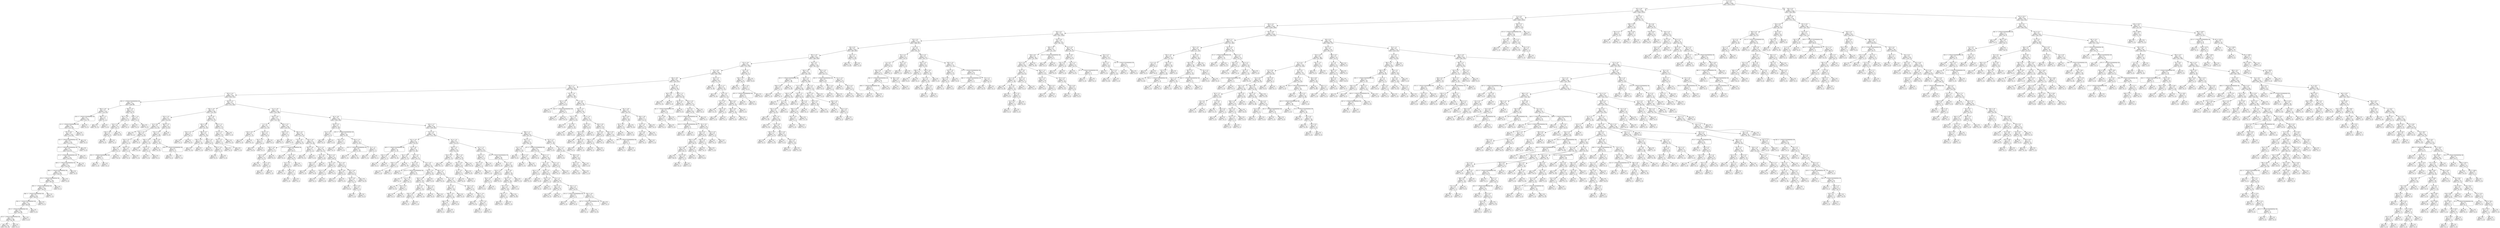 digraph Tree {
node [shape=box, style="rounded", color="black", fontname=helvetica] ;
edge [fontname=helvetica] ;
0 [label="11 <= 4.5\ngini = 0.5\nsamples = 3436\nvalue = [2679, 2676]"] ;
1 [label="347 <= 4.8\ngini = 0.5\nsamples = 2408\nvalue = [1685, 2070]"] ;
0 -> 1 [labeldistance=2.5, labelangle=45, headlabel="True"] ;
2 [label="21 <= 4.4\ngini = 0.5\nsamples = 2332\nvalue = [1604, 2019]"] ;
1 -> 2 ;
3 [label="194 <= -0.1\ngini = 0.5\nsamples = 2301\nvalue = [1599, 1969]"] ;
2 -> 3 ;
4 [label="164 <= 0.1\ngini = 0.5\nsamples = 1285\nvalue = [954, 1039]"] ;
3 -> 4 ;
5 [label="40 <= -0.1\ngini = 0.5\nsamples = 1154\nvalue = [888, 907]"] ;
4 -> 5 ;
6 [label="292 <= 0.5\ngini = 0.5\nsamples = 1075\nvalue = [807, 864]"] ;
5 -> 6 ;
7 [label="387 <= -0.5\ngini = 0.5\nsamples = 1057\nvalue = [805, 838]"] ;
6 -> 7 ;
8 [label="175 <= -0.4\ngini = 0.5\nsamples = 924\nvalue = [723, 709]"] ;
7 -> 8 ;
9 [label="42 <= -0.6\ngini = 0.5\nsamples = 897\nvalue = [687, 698]"] ;
8 -> 9 ;
10 [label="166 <= -0.8\ngini = 0.5\nsamples = 851\nvalue = [670, 647]"] ;
9 -> 10 ;
11 [label="266 <= -1.2\ngini = 0.5\nsamples = 785\nvalue = [591, 615]"] ;
10 -> 11 ;
12 [label="352 <= -6.2\ngini = 0.5\nsamples = 683\nvalue = [540, 514]"] ;
11 -> 12 ;
13 [label="245 <= -1.7014117331926443e+38\ngini = 0.5\nsamples = 162\nvalue = [168, 88]"] ;
12 -> 13 ;
14 [label="369 <= -4.9\ngini = 0.5\nsamples = 133\nvalue = [123, 83]"] ;
13 -> 14 ;
15 [label="334 <= -1.7014117331926443e+38\ngini = 0.5\nsamples = 126\nvalue = [121, 72]"] ;
14 -> 15 ;
16 [label="52 <= -1.7014117331926443e+38\ngini = 0.5\nsamples = 124\nvalue = [121, 69]"] ;
15 -> 16 ;
17 [label="397 <= 16.3\ngini = 0.5\nsamples = 119\nvalue = [114, 69]"] ;
16 -> 17 ;
18 [label="20 <= -1.7014117331926443e+38\ngini = 0.5\nsamples = 118\nvalue = [114, 67]"] ;
17 -> 18 ;
19 [label="371 <= -1.7014117331926443e+38\ngini = 0.5\nsamples = 115\nvalue = [110, 67]"] ;
18 -> 19 ;
20 [label="12 <= -1.7014117331926443e+38\ngini = 0.5\nsamples = 113\nvalue = [110, 63]"] ;
19 -> 20 ;
21 [label="394 <= -1.7014117331926443e+38\ngini = 0.5\nsamples = 112\nvalue = [110, 62]"] ;
20 -> 21 ;
22 [label="398 <= -1.7014117331926443e+38\ngini = 0.5\nsamples = 108\nvalue = [104, 62]"] ;
21 -> 22 ;
23 [label="55 <= -1.7014117331926443e+38\ngini = 0.5\nsamples = 105\nvalue = [99, 62]"] ;
22 -> 23 ;
24 [label="383 <= -1.7014117331926443e+38\ngini = 0.5\nsamples = 104\nvalue = [99, 61]"] ;
23 -> 24 ;
25 [label="380 <= -1.7014117331926443e+38\ngini = 0.5\nsamples = 103\nvalue = [98, 61]"] ;
24 -> 25 ;
26 [label="259 <= -1.7014117331926443e+38\ngini = 0.5\nsamples = 102\nvalue = [98, 60]"] ;
25 -> 26 ;
27 [label="39 <= -1.7014117331926443e+38\ngini = 0.5\nsamples = 101\nvalue = [95, 60]"] ;
26 -> 27 ;
28 [label="29 <= -1.7014117331926443e+38\ngini = 0.5\nsamples = 100\nvalue = [92, 60]"] ;
27 -> 28 ;
29 [label="gini = 0.5\nsamples = 99\nvalue = [92, 59]"] ;
28 -> 29 ;
30 [label="gini = 0.0\nsamples = 1\nvalue = [0, 1]"] ;
28 -> 30 ;
31 [label="gini = 0.0\nsamples = 1\nvalue = [3, 0]"] ;
27 -> 31 ;
32 [label="gini = 0.0\nsamples = 1\nvalue = [3, 0]"] ;
26 -> 32 ;
33 [label="gini = 0.0\nsamples = 1\nvalue = [0, 1]"] ;
25 -> 33 ;
34 [label="gini = 0.0\nsamples = 1\nvalue = [1, 0]"] ;
24 -> 34 ;
35 [label="gini = 0.0\nsamples = 1\nvalue = [0, 1]"] ;
23 -> 35 ;
36 [label="gini = 0.0\nsamples = 3\nvalue = [5, 0]"] ;
22 -> 36 ;
37 [label="gini = 0.0\nsamples = 4\nvalue = [6, 0]"] ;
21 -> 37 ;
38 [label="gini = 0.0\nsamples = 1\nvalue = [0, 1]"] ;
20 -> 38 ;
39 [label="gini = 0.0\nsamples = 2\nvalue = [0, 4]"] ;
19 -> 39 ;
40 [label="gini = 0.0\nsamples = 3\nvalue = [4, 0]"] ;
18 -> 40 ;
41 [label="gini = 0.0\nsamples = 1\nvalue = [0, 2]"] ;
17 -> 41 ;
42 [label="gini = 0.0\nsamples = 5\nvalue = [7, 0]"] ;
16 -> 42 ;
43 [label="gini = 0.0\nsamples = 2\nvalue = [0, 3]"] ;
15 -> 43 ;
44 [label="368 <= -1.7\ngini = 0.3\nsamples = 7\nvalue = [2, 11]"] ;
14 -> 44 ;
45 [label="gini = 0.0\nsamples = 6\nvalue = [0, 11]"] ;
44 -> 45 ;
46 [label="gini = 0.0\nsamples = 1\nvalue = [2, 0]"] ;
44 -> 46 ;
47 [label="184 <= -2.0\ngini = 0.2\nsamples = 29\nvalue = [45, 5]"] ;
13 -> 47 ;
48 [label="397 <= -0.5\ngini = 0.1\nsamples = 25\nvalue = [41, 2]"] ;
47 -> 48 ;
49 [label="116 <= -5.2\ngini = 0.0\nsamples = 24\nvalue = [41, 1]"] ;
48 -> 49 ;
50 [label="318 <= -4.6\ngini = 0.2\nsamples = 6\nvalue = [6, 1]"] ;
49 -> 50 ;
51 [label="gini = 0.0\nsamples = 5\nvalue = [6, 0]"] ;
50 -> 51 ;
52 [label="gini = 0.0\nsamples = 1\nvalue = [0, 1]"] ;
50 -> 52 ;
53 [label="gini = 0.0\nsamples = 18\nvalue = [35, 0]"] ;
49 -> 53 ;
54 [label="gini = 0.0\nsamples = 1\nvalue = [0, 1]"] ;
48 -> 54 ;
55 [label="149 <= -1.4\ngini = 0.5\nsamples = 4\nvalue = [4, 3]"] ;
47 -> 55 ;
56 [label="gini = 0.0\nsamples = 2\nvalue = [0, 3]"] ;
55 -> 56 ;
57 [label="gini = 0.0\nsamples = 2\nvalue = [4, 0]"] ;
55 -> 57 ;
58 [label="264 <= -4.7\ngini = 0.5\nsamples = 521\nvalue = [372, 426]"] ;
12 -> 58 ;
59 [label="340 <= -4.9\ngini = 0.4\nsamples = 109\nvalue = [39, 120]"] ;
58 -> 59 ;
60 [label="376 <= -5.5\ngini = 0.3\nsamples = 67\nvalue = [16, 83]"] ;
59 -> 60 ;
61 [label="16 <= -6.0\ngini = 0.5\nsamples = 22\nvalue = [12, 19]"] ;
60 -> 61 ;
62 [label="gini = 0.0\nsamples = 7\nvalue = [0, 11]"] ;
61 -> 62 ;
63 [label="282 <= -5.6\ngini = 0.5\nsamples = 15\nvalue = [12, 8]"] ;
61 -> 63 ;
64 [label="126 <= -5.9\ngini = 0.4\nsamples = 11\nvalue = [12, 4]"] ;
63 -> 64 ;
65 [label="188 <= -6.1\ngini = 0.2\nsamples = 8\nvalue = [11, 1]"] ;
64 -> 65 ;
66 [label="343 <= -1.7014117331926443e+38\ngini = 0.5\nsamples = 2\nvalue = [1, 1]"] ;
65 -> 66 ;
67 [label="gini = 0.0\nsamples = 1\nvalue = [1, 0]"] ;
66 -> 67 ;
68 [label="gini = 0.0\nsamples = 1\nvalue = [0, 1]"] ;
66 -> 68 ;
69 [label="gini = 0.0\nsamples = 6\nvalue = [10, 0]"] ;
65 -> 69 ;
70 [label="308 <= -5.5\ngini = 0.4\nsamples = 3\nvalue = [1, 3]"] ;
64 -> 70 ;
71 [label="gini = 0.0\nsamples = 2\nvalue = [0, 3]"] ;
70 -> 71 ;
72 [label="gini = 0.0\nsamples = 1\nvalue = [1, 0]"] ;
70 -> 72 ;
73 [label="gini = 0.0\nsamples = 4\nvalue = [0, 4]"] ;
63 -> 73 ;
74 [label="380 <= -2.5\ngini = 0.1\nsamples = 45\nvalue = [4, 64]"] ;
60 -> 74 ;
75 [label="351 <= -5.2\ngini = 0.1\nsamples = 44\nvalue = [3, 64]"] ;
74 -> 75 ;
76 [label="309 <= -5.4\ngini = 0.3\nsamples = 10\nvalue = [2, 11]"] ;
75 -> 76 ;
77 [label="gini = 0.0\nsamples = 7\nvalue = [0, 10]"] ;
76 -> 77 ;
78 [label="334 <= -5.1\ngini = 0.4\nsamples = 3\nvalue = [2, 1]"] ;
76 -> 78 ;
79 [label="gini = 0.0\nsamples = 2\nvalue = [2, 0]"] ;
78 -> 79 ;
80 [label="gini = 0.0\nsamples = 1\nvalue = [0, 1]"] ;
78 -> 80 ;
81 [label="266 <= -4.8\ngini = 0.0\nsamples = 34\nvalue = [1, 53]"] ;
75 -> 81 ;
82 [label="gini = 0.0\nsamples = 32\nvalue = [0, 51]"] ;
81 -> 82 ;
83 [label="239 <= -1.7014117331926443e+38\ngini = 0.4\nsamples = 2\nvalue = [1, 2]"] ;
81 -> 83 ;
84 [label="gini = 0.0\nsamples = 1\nvalue = [0, 2]"] ;
83 -> 84 ;
85 [label="gini = 0.0\nsamples = 1\nvalue = [1, 0]"] ;
83 -> 85 ;
86 [label="gini = 0.0\nsamples = 1\nvalue = [1, 0]"] ;
74 -> 86 ;
87 [label="69 <= -3.6\ngini = 0.5\nsamples = 42\nvalue = [23, 37]"] ;
59 -> 87 ;
88 [label="240 <= -4.8\ngini = 0.5\nsamples = 28\nvalue = [21, 20]"] ;
87 -> 88 ;
89 [label="333 <= -5.2\ngini = 0.2\nsamples = 9\nvalue = [10, 1]"] ;
88 -> 89 ;
90 [label="gini = 0.0\nsamples = 1\nvalue = [0, 1]"] ;
89 -> 90 ;
91 [label="gini = 0.0\nsamples = 8\nvalue = [10, 0]"] ;
89 -> 91 ;
92 [label="386 <= -4.7\ngini = 0.5\nsamples = 19\nvalue = [11, 19]"] ;
88 -> 92 ;
93 [label="200 <= -4.5\ngini = 0.1\nsamples = 8\nvalue = [1, 14]"] ;
92 -> 93 ;
94 [label="gini = 0.0\nsamples = 7\nvalue = [0, 14]"] ;
93 -> 94 ;
95 [label="gini = 0.0\nsamples = 1\nvalue = [1, 0]"] ;
93 -> 95 ;
96 [label="380 <= -3.9\ngini = 0.4\nsamples = 11\nvalue = [10, 5]"] ;
92 -> 96 ;
97 [label="gini = 0.0\nsamples = 6\nvalue = [9, 0]"] ;
96 -> 97 ;
98 [label="140 <= -2.4\ngini = 0.3\nsamples = 5\nvalue = [1, 5]"] ;
96 -> 98 ;
99 [label="gini = 0.0\nsamples = 4\nvalue = [0, 5]"] ;
98 -> 99 ;
100 [label="gini = 0.0\nsamples = 1\nvalue = [1, 0]"] ;
98 -> 100 ;
101 [label="130 <= -1.1\ngini = 0.2\nsamples = 14\nvalue = [2, 17]"] ;
87 -> 101 ;
102 [label="377 <= -2.3\ngini = 0.1\nsamples = 13\nvalue = [1, 17]"] ;
101 -> 102 ;
103 [label="69 <= -2.5\ngini = 0.3\nsamples = 4\nvalue = [1, 5]"] ;
102 -> 103 ;
104 [label="gini = 0.0\nsamples = 3\nvalue = [0, 5]"] ;
103 -> 104 ;
105 [label="gini = 0.0\nsamples = 1\nvalue = [1, 0]"] ;
103 -> 105 ;
106 [label="gini = 0.0\nsamples = 9\nvalue = [0, 12]"] ;
102 -> 106 ;
107 [label="gini = 0.0\nsamples = 1\nvalue = [1, 0]"] ;
101 -> 107 ;
108 [label="111 <= -3.8\ngini = 0.5\nsamples = 412\nvalue = [333, 306]"] ;
58 -> 108 ;
109 [label="230 <= -5.0\ngini = 0.4\nsamples = 121\nvalue = [127, 58]"] ;
108 -> 109 ;
110 [label="1 <= -4.1\ngini = 0.5\nsamples = 16\nvalue = [11, 14]"] ;
109 -> 110 ;
111 [label="219 <= -5.0\ngini = 0.2\nsamples = 8\nvalue = [1, 11]"] ;
110 -> 111 ;
112 [label="gini = 0.0\nsamples = 1\nvalue = [1, 0]"] ;
111 -> 112 ;
113 [label="gini = 0.0\nsamples = 7\nvalue = [0, 11]"] ;
111 -> 113 ;
114 [label="202 <= -1.5\ngini = 0.4\nsamples = 8\nvalue = [10, 3]"] ;
110 -> 114 ;
115 [label="192 <= -3.1\ngini = 0.2\nsamples = 7\nvalue = [10, 1]"] ;
114 -> 115 ;
116 [label="gini = 0.0\nsamples = 6\nvalue = [10, 0]"] ;
115 -> 116 ;
117 [label="gini = 0.0\nsamples = 1\nvalue = [0, 1]"] ;
115 -> 117 ;
118 [label="gini = 0.0\nsamples = 1\nvalue = [0, 2]"] ;
114 -> 118 ;
119 [label="299 <= -5.3\ngini = 0.4\nsamples = 105\nvalue = [116, 44]"] ;
109 -> 119 ;
120 [label="240 <= -4.3\ngini = 0.3\nsamples = 6\nvalue = [2, 7]"] ;
119 -> 120 ;
121 [label="gini = 0.0\nsamples = 4\nvalue = [0, 7]"] ;
120 -> 121 ;
122 [label="gini = 0.0\nsamples = 2\nvalue = [2, 0]"] ;
120 -> 122 ;
123 [label="266 <= -4.2\ngini = 0.4\nsamples = 99\nvalue = [114, 37]"] ;
119 -> 123 ;
124 [label="62 <= -4.6\ngini = 0.2\nsamples = 44\nvalue = [61, 9]"] ;
123 -> 124 ;
125 [label="240 <= -4.4\ngini = 0.4\nsamples = 17\nvalue = [17, 7]"] ;
124 -> 125 ;
126 [label="120 <= -4.6\ngini = 0.2\nsamples = 13\nvalue = [17, 2]"] ;
125 -> 126 ;
127 [label="gini = 0.0\nsamples = 10\nvalue = [16, 0]"] ;
126 -> 127 ;
128 [label="211 <= -4.4\ngini = 0.4\nsamples = 3\nvalue = [1, 2]"] ;
126 -> 128 ;
129 [label="gini = 0.0\nsamples = 2\nvalue = [0, 2]"] ;
128 -> 129 ;
130 [label="gini = 0.0\nsamples = 1\nvalue = [1, 0]"] ;
128 -> 130 ;
131 [label="gini = 0.0\nsamples = 4\nvalue = [0, 5]"] ;
125 -> 131 ;
132 [label="277 <= -1.7014117331926443e+38\ngini = 0.1\nsamples = 27\nvalue = [44, 2]"] ;
124 -> 132 ;
133 [label="gini = 0.0\nsamples = 1\nvalue = [0, 1]"] ;
132 -> 133 ;
134 [label="103 <= -4.4\ngini = 0.0\nsamples = 26\nvalue = [44, 1]"] ;
132 -> 134 ;
135 [label="24 <= -4.4\ngini = 0.1\nsamples = 9\nvalue = [12, 1]"] ;
134 -> 135 ;
136 [label="gini = 0.0\nsamples = 7\nvalue = [11, 0]"] ;
135 -> 136 ;
137 [label="393 <= -4.4\ngini = 0.5\nsamples = 2\nvalue = [1, 1]"] ;
135 -> 137 ;
138 [label="gini = 0.0\nsamples = 1\nvalue = [1, 0]"] ;
137 -> 138 ;
139 [label="gini = 0.0\nsamples = 1\nvalue = [0, 1]"] ;
137 -> 139 ;
140 [label="gini = 0.0\nsamples = 17\nvalue = [32, 0]"] ;
134 -> 140 ;
141 [label="136 <= -4.5\ngini = 0.5\nsamples = 55\nvalue = [53, 28]"] ;
123 -> 141 ;
142 [label="109 <= -3.8\ngini = 0.3\nsamples = 9\nvalue = [2, 11]"] ;
141 -> 142 ;
143 [label="gini = 0.0\nsamples = 8\nvalue = [0, 11]"] ;
142 -> 143 ;
144 [label="gini = 0.0\nsamples = 1\nvalue = [2, 0]"] ;
142 -> 144 ;
145 [label="172 <= -4.1\ngini = 0.4\nsamples = 46\nvalue = [51, 17]"] ;
141 -> 145 ;
146 [label="70 <= -4.0\ngini = 0.4\nsamples = 11\nvalue = [3, 8]"] ;
145 -> 146 ;
147 [label="148 <= -4.2\ngini = 0.2\nsamples = 9\nvalue = [1, 8]"] ;
146 -> 147 ;
148 [label="gini = 0.0\nsamples = 1\nvalue = [1, 0]"] ;
147 -> 148 ;
149 [label="gini = 0.0\nsamples = 8\nvalue = [0, 8]"] ;
147 -> 149 ;
150 [label="gini = 0.0\nsamples = 2\nvalue = [2, 0]"] ;
146 -> 150 ;
151 [label="393 <= -4.2\ngini = 0.3\nsamples = 35\nvalue = [48, 9]"] ;
145 -> 151 ;
152 [label="167 <= -3.9\ngini = 0.5\nsamples = 8\nvalue = [3, 5]"] ;
151 -> 152 ;
153 [label="272 <= -4.0\ngini = 0.4\nsamples = 4\nvalue = [3, 1]"] ;
152 -> 153 ;
154 [label="gini = 0.0\nsamples = 1\nvalue = [0, 1]"] ;
153 -> 154 ;
155 [label="gini = 0.0\nsamples = 3\nvalue = [3, 0]"] ;
153 -> 155 ;
156 [label="gini = 0.0\nsamples = 4\nvalue = [0, 4]"] ;
152 -> 156 ;
157 [label="59 <= -4.4\ngini = 0.1\nsamples = 27\nvalue = [45, 4]"] ;
151 -> 157 ;
158 [label="385 <= -3.8\ngini = 0.5\nsamples = 4\nvalue = [2, 2]"] ;
157 -> 158 ;
159 [label="gini = 0.0\nsamples = 2\nvalue = [0, 2]"] ;
158 -> 159 ;
160 [label="gini = 0.0\nsamples = 2\nvalue = [2, 0]"] ;
158 -> 160 ;
161 [label="379 <= -4.0\ngini = 0.1\nsamples = 23\nvalue = [43, 2]"] ;
157 -> 161 ;
162 [label="343 <= -4.0\ngini = 0.3\nsamples = 9\nvalue = [11, 2]"] ;
161 -> 162 ;
163 [label="gini = 0.0\nsamples = 6\nvalue = [10, 0]"] ;
162 -> 163 ;
164 [label="355 <= -4.0\ngini = 0.4\nsamples = 3\nvalue = [1, 2]"] ;
162 -> 164 ;
165 [label="gini = 0.0\nsamples = 1\nvalue = [1, 0]"] ;
164 -> 165 ;
166 [label="gini = 0.0\nsamples = 2\nvalue = [0, 2]"] ;
164 -> 166 ;
167 [label="gini = 0.0\nsamples = 14\nvalue = [32, 0]"] ;
161 -> 167 ;
168 [label="46 <= -3.8\ngini = 0.5\nsamples = 291\nvalue = [206, 248]"] ;
108 -> 168 ;
169 [label="259 <= -4.1\ngini = 0.2\nsamples = 31\nvalue = [7, 46]"] ;
168 -> 169 ;
170 [label="311 <= -4.3\ngini = 0.5\nsamples = 5\nvalue = [3, 2]"] ;
169 -> 170 ;
171 [label="gini = 0.0\nsamples = 2\nvalue = [0, 2]"] ;
170 -> 171 ;
172 [label="gini = 0.0\nsamples = 3\nvalue = [3, 0]"] ;
170 -> 172 ;
173 [label="229 <= -1.7014117331926443e+38\ngini = 0.2\nsamples = 26\nvalue = [4, 44]"] ;
169 -> 173 ;
174 [label="234 <= -3.5\ngini = 0.4\nsamples = 2\nvalue = [2, 1]"] ;
173 -> 174 ;
175 [label="gini = 0.0\nsamples = 1\nvalue = [0, 1]"] ;
174 -> 175 ;
176 [label="gini = 0.0\nsamples = 1\nvalue = [2, 0]"] ;
174 -> 176 ;
177 [label="329 <= -1.5\ngini = 0.1\nsamples = 24\nvalue = [2, 43]"] ;
173 -> 177 ;
178 [label="223 <= -1.7014117331926443e+38\ngini = 0.0\nsamples = 22\nvalue = [1, 42]"] ;
177 -> 178 ;
179 [label="gini = 0.0\nsamples = 1\nvalue = [1, 0]"] ;
178 -> 179 ;
180 [label="gini = 0.0\nsamples = 21\nvalue = [0, 42]"] ;
178 -> 180 ;
181 [label="75 <= -1.1\ngini = 0.5\nsamples = 2\nvalue = [1, 1]"] ;
177 -> 181 ;
182 [label="gini = 0.0\nsamples = 1\nvalue = [1, 0]"] ;
181 -> 182 ;
183 [label="gini = 0.0\nsamples = 1\nvalue = [0, 1]"] ;
181 -> 183 ;
184 [label="320 <= -1.7\ngini = 0.5\nsamples = 260\nvalue = [199, 202]"] ;
168 -> 184 ;
185 [label="70 <= -2.0\ngini = 0.5\nsamples = 168\nvalue = [112, 150]"] ;
184 -> 185 ;
186 [label="331 <= -4.3\ngini = 0.5\nsamples = 89\nvalue = [78, 63]"] ;
185 -> 186 ;
187 [label="169 <= -1.7014117331926443e+38\ngini = 0.1\nsamples = 10\nvalue = [1, 15]"] ;
186 -> 187 ;
188 [label="165 <= -4.0\ngini = 0.5\nsamples = 2\nvalue = [1, 1]"] ;
187 -> 188 ;
189 [label="gini = 0.0\nsamples = 1\nvalue = [0, 1]"] ;
188 -> 189 ;
190 [label="gini = 0.0\nsamples = 1\nvalue = [1, 0]"] ;
188 -> 190 ;
191 [label="gini = 0.0\nsamples = 8\nvalue = [0, 14]"] ;
187 -> 191 ;
192 [label="35 <= -3.8\ngini = 0.5\nsamples = 79\nvalue = [77, 48]"] ;
186 -> 192 ;
193 [label="90 <= -3.6\ngini = 0.2\nsamples = 8\nvalue = [1, 11]"] ;
192 -> 193 ;
194 [label="128 <= -3.5\ngini = 0.5\nsamples = 2\nvalue = [1, 1]"] ;
193 -> 194 ;
195 [label="gini = 0.0\nsamples = 1\nvalue = [1, 0]"] ;
194 -> 195 ;
196 [label="gini = 0.0\nsamples = 1\nvalue = [0, 1]"] ;
194 -> 196 ;
197 [label="gini = 0.0\nsamples = 6\nvalue = [0, 10]"] ;
193 -> 197 ;
198 [label="54 <= -3.2\ngini = 0.4\nsamples = 71\nvalue = [76, 37]"] ;
192 -> 198 ;
199 [label="93 <= -3.9\ngini = 0.2\nsamples = 20\nvalue = [31, 4]"] ;
198 -> 199 ;
200 [label="gini = 0.0\nsamples = 2\nvalue = [0, 2]"] ;
199 -> 200 ;
201 [label="125 <= -1.7014117331926443e+38\ngini = 0.1\nsamples = 18\nvalue = [31, 2]"] ;
199 -> 201 ;
202 [label="gini = 0.0\nsamples = 1\nvalue = [0, 1]"] ;
201 -> 202 ;
203 [label="227 <= -3.2\ngini = 0.1\nsamples = 17\nvalue = [31, 1]"] ;
201 -> 203 ;
204 [label="gini = 0.0\nsamples = 14\nvalue = [27, 0]"] ;
203 -> 204 ;
205 [label="370 <= -3.4\ngini = 0.3\nsamples = 3\nvalue = [4, 1]"] ;
203 -> 205 ;
206 [label="gini = 0.0\nsamples = 1\nvalue = [0, 1]"] ;
205 -> 206 ;
207 [label="gini = 0.0\nsamples = 2\nvalue = [4, 0]"] ;
205 -> 207 ;
208 [label="35 <= -2.5\ngini = 0.5\nsamples = 51\nvalue = [45, 33]"] ;
198 -> 208 ;
209 [label="319 <= -1.9\ngini = 0.4\nsamples = 20\nvalue = [9, 21]"] ;
208 -> 209 ;
210 [label="160 <= -2.8\ngini = 0.4\nsamples = 18\nvalue = [7, 21]"] ;
209 -> 210 ;
211 [label="29 <= -2.9\ngini = 0.1\nsamples = 11\nvalue = [1, 15]"] ;
210 -> 211 ;
212 [label="295 <= -3.0\ngini = 0.4\nsamples = 4\nvalue = [1, 3]"] ;
211 -> 212 ;
213 [label="gini = 0.0\nsamples = 3\nvalue = [0, 3]"] ;
212 -> 213 ;
214 [label="gini = 0.0\nsamples = 1\nvalue = [1, 0]"] ;
212 -> 214 ;
215 [label="gini = 0.0\nsamples = 7\nvalue = [0, 12]"] ;
211 -> 215 ;
216 [label="138 <= -2.4\ngini = 0.5\nsamples = 7\nvalue = [6, 6]"] ;
210 -> 216 ;
217 [label="gini = 0.0\nsamples = 4\nvalue = [6, 0]"] ;
216 -> 217 ;
218 [label="gini = 0.0\nsamples = 3\nvalue = [0, 6]"] ;
216 -> 218 ;
219 [label="gini = 0.0\nsamples = 2\nvalue = [2, 0]"] ;
209 -> 219 ;
220 [label="198 <= -2.3\ngini = 0.4\nsamples = 31\nvalue = [36, 12]"] ;
208 -> 220 ;
221 [label="gini = 0.0\nsamples = 9\nvalue = [15, 0]"] ;
220 -> 221 ;
222 [label="37 <= -2.0\ngini = 0.5\nsamples = 22\nvalue = [21, 12]"] ;
220 -> 222 ;
223 [label="67 <= -2.0\ngini = 0.5\nsamples = 11\nvalue = [7, 10]"] ;
222 -> 223 ;
224 [label="389 <= -2.6\ngini = 0.3\nsamples = 8\nvalue = [2, 10]"] ;
223 -> 224 ;
225 [label="188 <= -2.4\ngini = 0.4\nsamples = 2\nvalue = [2, 1]"] ;
224 -> 225 ;
226 [label="gini = 0.0\nsamples = 1\nvalue = [0, 1]"] ;
225 -> 226 ;
227 [label="gini = 0.0\nsamples = 1\nvalue = [2, 0]"] ;
225 -> 227 ;
228 [label="gini = 0.0\nsamples = 6\nvalue = [0, 9]"] ;
224 -> 228 ;
229 [label="gini = 0.0\nsamples = 3\nvalue = [5, 0]"] ;
223 -> 229 ;
230 [label="115 <= -2.0\ngini = 0.2\nsamples = 11\nvalue = [14, 2]"] ;
222 -> 230 ;
231 [label="gini = 0.0\nsamples = 1\nvalue = [0, 1]"] ;
230 -> 231 ;
232 [label="266 <= -1.8\ngini = 0.1\nsamples = 10\nvalue = [14, 1]"] ;
230 -> 232 ;
233 [label="gini = 0.0\nsamples = 8\nvalue = [12, 0]"] ;
232 -> 233 ;
234 [label="173 <= -1.6\ngini = 0.4\nsamples = 2\nvalue = [2, 1]"] ;
232 -> 234 ;
235 [label="gini = 0.0\nsamples = 1\nvalue = [0, 1]"] ;
234 -> 235 ;
236 [label="gini = 0.0\nsamples = 1\nvalue = [2, 0]"] ;
234 -> 236 ;
237 [label="62 <= -1.9\ngini = 0.4\nsamples = 79\nvalue = [34, 87]"] ;
185 -> 237 ;
238 [label="338 <= -2.1\ngini = 0.5\nsamples = 29\nvalue = [22, 20]"] ;
237 -> 238 ;
239 [label="376 <= -1.8\ngini = 0.2\nsamples = 9\nvalue = [1, 11]"] ;
238 -> 239 ;
240 [label="gini = 0.0\nsamples = 8\nvalue = [0, 11]"] ;
239 -> 240 ;
241 [label="gini = 0.0\nsamples = 1\nvalue = [1, 0]"] ;
239 -> 241 ;
242 [label="124 <= -1.8\ngini = 0.4\nsamples = 20\nvalue = [21, 9]"] ;
238 -> 242 ;
243 [label="201 <= -2.0\ngini = 0.5\nsamples = 12\nvalue = [6, 9]"] ;
242 -> 243 ;
244 [label="11 <= -1.6\ngini = 0.2\nsamples = 6\nvalue = [6, 1]"] ;
243 -> 244 ;
245 [label="gini = 0.0\nsamples = 5\nvalue = [6, 0]"] ;
244 -> 245 ;
246 [label="gini = 0.0\nsamples = 1\nvalue = [0, 1]"] ;
244 -> 246 ;
247 [label="gini = 0.0\nsamples = 6\nvalue = [0, 8]"] ;
243 -> 247 ;
248 [label="gini = 0.0\nsamples = 8\nvalue = [15, 0]"] ;
242 -> 248 ;
249 [label="317 <= -2.1\ngini = 0.3\nsamples = 50\nvalue = [12, 67]"] ;
237 -> 249 ;
250 [label="165 <= -1.7\ngini = 0.4\nsamples = 5\nvalue = [4, 2]"] ;
249 -> 250 ;
251 [label="197 <= -1.6\ngini = 0.4\nsamples = 3\nvalue = [1, 2]"] ;
250 -> 251 ;
252 [label="gini = 0.0\nsamples = 2\nvalue = [0, 2]"] ;
251 -> 252 ;
253 [label="gini = 0.0\nsamples = 1\nvalue = [1, 0]"] ;
251 -> 253 ;
254 [label="gini = 0.0\nsamples = 2\nvalue = [3, 0]"] ;
250 -> 254 ;
255 [label="50 <= -1.7014117331926443e+38\ngini = 0.2\nsamples = 45\nvalue = [8, 65]"] ;
249 -> 255 ;
256 [label="gini = 0.0\nsamples = 1\nvalue = [1, 0]"] ;
255 -> 256 ;
257 [label="12 <= -1.9\ngini = 0.2\nsamples = 44\nvalue = [7, 65]"] ;
255 -> 257 ;
258 [label="314 <= -1.6\ngini = 0.5\nsamples = 9\nvalue = [4, 6]"] ;
257 -> 258 ;
259 [label="98 <= -1.6\ngini = 0.3\nsamples = 4\nvalue = [4, 1]"] ;
258 -> 259 ;
260 [label="gini = 0.0\nsamples = 3\nvalue = [4, 0]"] ;
259 -> 260 ;
261 [label="gini = 0.0\nsamples = 1\nvalue = [0, 1]"] ;
259 -> 261 ;
262 [label="gini = 0.0\nsamples = 5\nvalue = [0, 5]"] ;
258 -> 262 ;
263 [label="97 <= -0.9\ngini = 0.1\nsamples = 35\nvalue = [3, 59]"] ;
257 -> 263 ;
264 [label="102 <= -1.2\ngini = 0.1\nsamples = 34\nvalue = [2, 59]"] ;
263 -> 264 ;
265 [label="297 <= -1.9\ngini = 0.0\nsamples = 33\nvalue = [1, 59]"] ;
264 -> 265 ;
266 [label="345 <= -1.7\ngini = 0.2\nsamples = 7\nvalue = [1, 9]"] ;
265 -> 266 ;
267 [label="gini = 0.0\nsamples = 6\nvalue = [0, 9]"] ;
266 -> 267 ;
268 [label="gini = 0.0\nsamples = 1\nvalue = [1, 0]"] ;
266 -> 268 ;
269 [label="gini = 0.0\nsamples = 26\nvalue = [0, 50]"] ;
265 -> 269 ;
270 [label="gini = 0.0\nsamples = 1\nvalue = [1, 0]"] ;
264 -> 270 ;
271 [label="gini = 0.0\nsamples = 1\nvalue = [1, 0]"] ;
263 -> 271 ;
272 [label="380 <= -1.1\ngini = 0.5\nsamples = 92\nvalue = [87, 52]"] ;
184 -> 272 ;
273 [label="297 <= -1.7\ngini = 0.4\nsamples = 73\nvalue = [80, 32]"] ;
272 -> 273 ;
274 [label="272 <= -1.7\ngini = 0.4\nsamples = 11\nvalue = [5, 10]"] ;
273 -> 274 ;
275 [label="gini = 0.0\nsamples = 4\nvalue = [4, 0]"] ;
274 -> 275 ;
276 [label="105 <= -2.6\ngini = 0.2\nsamples = 7\nvalue = [1, 10]"] ;
274 -> 276 ;
277 [label="gini = 0.0\nsamples = 1\nvalue = [1, 0]"] ;
276 -> 277 ;
278 [label="gini = 0.0\nsamples = 6\nvalue = [0, 10]"] ;
276 -> 278 ;
279 [label="87 <= -1.7014117331926443e+38\ngini = 0.4\nsamples = 62\nvalue = [75, 22]"] ;
273 -> 279 ;
280 [label="gini = 0.0\nsamples = 3\nvalue = [0, 4]"] ;
279 -> 280 ;
281 [label="248 <= -1.2\ngini = 0.3\nsamples = 59\nvalue = [75, 18]"] ;
279 -> 281 ;
282 [label="53 <= -1.8\ngini = 0.3\nsamples = 53\nvalue = [72, 13]"] ;
281 -> 282 ;
283 [label="293 <= -1.3\ngini = 0.5\nsamples = 6\nvalue = [4, 4]"] ;
282 -> 283 ;
284 [label="gini = 0.0\nsamples = 3\nvalue = [0, 4]"] ;
283 -> 284 ;
285 [label="gini = 0.0\nsamples = 3\nvalue = [4, 0]"] ;
283 -> 285 ;
286 [label="220 <= -2.3\ngini = 0.2\nsamples = 47\nvalue = [68, 9]"] ;
282 -> 286 ;
287 [label="255 <= -1.2\ngini = 0.4\nsamples = 3\nvalue = [1, 2]"] ;
286 -> 287 ;
288 [label="gini = 0.0\nsamples = 2\nvalue = [0, 2]"] ;
287 -> 288 ;
289 [label="gini = 0.0\nsamples = 1\nvalue = [1, 0]"] ;
287 -> 289 ;
290 [label="74 <= -1.3\ngini = 0.2\nsamples = 44\nvalue = [67, 7]"] ;
286 -> 290 ;
291 [label="244 <= -1.2\ngini = 0.0\nsamples = 28\nvalue = [51, 1]"] ;
290 -> 291 ;
292 [label="gini = 0.0\nsamples = 27\nvalue = [51, 0]"] ;
291 -> 292 ;
293 [label="gini = 0.0\nsamples = 1\nvalue = [0, 1]"] ;
291 -> 293 ;
294 [label="135 <= -1.3\ngini = 0.4\nsamples = 16\nvalue = [16, 6]"] ;
290 -> 294 ;
295 [label="174 <= -1.7014117331926443e+38\ngini = 0.3\nsamples = 4\nvalue = [1, 4]"] ;
294 -> 295 ;
296 [label="gini = 0.0\nsamples = 1\nvalue = [1, 0]"] ;
295 -> 296 ;
297 [label="gini = 0.0\nsamples = 3\nvalue = [0, 4]"] ;
295 -> 297 ;
298 [label="106 <= -0.9\ngini = 0.2\nsamples = 12\nvalue = [15, 2]"] ;
294 -> 298 ;
299 [label="207 <= -1.7014117331926443e+38\ngini = 0.1\nsamples = 11\nvalue = [15, 1]"] ;
298 -> 299 ;
300 [label="gini = 0.0\nsamples = 1\nvalue = [0, 1]"] ;
299 -> 300 ;
301 [label="gini = 0.0\nsamples = 10\nvalue = [15, 0]"] ;
299 -> 301 ;
302 [label="gini = 0.0\nsamples = 1\nvalue = [0, 1]"] ;
298 -> 302 ;
303 [label="83 <= -1.3\ngini = 0.5\nsamples = 6\nvalue = [3, 5]"] ;
281 -> 303 ;
304 [label="gini = 0.0\nsamples = 4\nvalue = [0, 5]"] ;
303 -> 304 ;
305 [label="gini = 0.0\nsamples = 2\nvalue = [3, 0]"] ;
303 -> 305 ;
306 [label="147 <= -2.1\ngini = 0.4\nsamples = 19\nvalue = [7, 20]"] ;
272 -> 306 ;
307 [label="gini = 0.0\nsamples = 2\nvalue = [3, 0]"] ;
306 -> 307 ;
308 [label="121 <= -2.3\ngini = 0.3\nsamples = 17\nvalue = [4, 20]"] ;
306 -> 308 ;
309 [label="gini = 0.0\nsamples = 2\nvalue = [2, 0]"] ;
308 -> 309 ;
310 [label="348 <= -0.5\ngini = 0.2\nsamples = 15\nvalue = [2, 20]"] ;
308 -> 310 ;
311 [label="344 <= -0.7\ngini = 0.1\nsamples = 14\nvalue = [1, 20]"] ;
310 -> 311 ;
312 [label="gini = 0.0\nsamples = 13\nvalue = [0, 20]"] ;
311 -> 312 ;
313 [label="gini = 0.0\nsamples = 1\nvalue = [1, 0]"] ;
311 -> 313 ;
314 [label="gini = 0.0\nsamples = 1\nvalue = [1, 0]"] ;
310 -> 314 ;
315 [label="222 <= -1.9\ngini = 0.4\nsamples = 102\nvalue = [51, 101]"] ;
11 -> 315 ;
316 [label="307 <= -1.2\ngini = 0.4\nsamples = 13\nvalue = [14, 6]"] ;
315 -> 316 ;
317 [label="gini = 0.0\nsamples = 4\nvalue = [0, 5]"] ;
316 -> 317 ;
318 [label="264 <= -1.7014117331926443e+38\ngini = 0.1\nsamples = 9\nvalue = [14, 1]"] ;
316 -> 318 ;
319 [label="gini = 0.0\nsamples = 1\nvalue = [0, 1]"] ;
318 -> 319 ;
320 [label="gini = 0.0\nsamples = 8\nvalue = [14, 0]"] ;
318 -> 320 ;
321 [label="1 <= -0.9\ngini = 0.4\nsamples = 89\nvalue = [37, 95]"] ;
315 -> 321 ;
322 [label="267 <= -1.0\ngini = 0.3\nsamples = 60\nvalue = [17, 72]"] ;
321 -> 322 ;
323 [label="327 <= -1.4\ngini = 0.1\nsamples = 25\nvalue = [2, 41]"] ;
322 -> 323 ;
324 [label="gini = 0.0\nsamples = 1\nvalue = [1, 0]"] ;
323 -> 324 ;
325 [label="73 <= 0.5\ngini = 0.0\nsamples = 24\nvalue = [1, 41]"] ;
323 -> 325 ;
326 [label="gini = 0.0\nsamples = 23\nvalue = [0, 41]"] ;
325 -> 326 ;
327 [label="gini = 0.0\nsamples = 1\nvalue = [1, 0]"] ;
325 -> 327 ;
328 [label="177 <= -1.4\ngini = 0.4\nsamples = 35\nvalue = [15, 31]"] ;
322 -> 328 ;
329 [label="241 <= -0.1\ngini = 0.4\nsamples = 11\nvalue = [8, 4]"] ;
328 -> 329 ;
330 [label="315 <= -0.9\ngini = 0.3\nsamples = 9\nvalue = [8, 2]"] ;
329 -> 330 ;
331 [label="gini = 0.0\nsamples = 6\nvalue = [7, 0]"] ;
330 -> 331 ;
332 [label="269 <= -0.7\ngini = 0.4\nsamples = 3\nvalue = [1, 2]"] ;
330 -> 332 ;
333 [label="gini = 0.0\nsamples = 2\nvalue = [0, 2]"] ;
332 -> 333 ;
334 [label="gini = 0.0\nsamples = 1\nvalue = [1, 0]"] ;
332 -> 334 ;
335 [label="gini = 0.0\nsamples = 2\nvalue = [0, 2]"] ;
329 -> 335 ;
336 [label="228 <= -0.9\ngini = 0.3\nsamples = 24\nvalue = [7, 27]"] ;
328 -> 336 ;
337 [label="95 <= -0.9\ngini = 0.5\nsamples = 9\nvalue = [6, 4]"] ;
336 -> 337 ;
338 [label="364 <= -1.1\ngini = 0.2\nsamples = 6\nvalue = [6, 1]"] ;
337 -> 338 ;
339 [label="gini = 0.0\nsamples = 1\nvalue = [0, 1]"] ;
338 -> 339 ;
340 [label="gini = 0.0\nsamples = 5\nvalue = [6, 0]"] ;
338 -> 340 ;
341 [label="gini = 0.0\nsamples = 3\nvalue = [0, 3]"] ;
337 -> 341 ;
342 [label="146 <= -0.9\ngini = 0.1\nsamples = 15\nvalue = [1, 23]"] ;
336 -> 342 ;
343 [label="gini = 0.0\nsamples = 13\nvalue = [0, 22]"] ;
342 -> 343 ;
344 [label="284 <= -1.7014117331926443e+38\ngini = 0.5\nsamples = 2\nvalue = [1, 1]"] ;
342 -> 344 ;
345 [label="gini = 0.0\nsamples = 1\nvalue = [0, 1]"] ;
344 -> 345 ;
346 [label="gini = 0.0\nsamples = 1\nvalue = [1, 0]"] ;
344 -> 346 ;
347 [label="181 <= -0.8\ngini = 0.5\nsamples = 29\nvalue = [20, 23]"] ;
321 -> 347 ;
348 [label="258 <= -0.9\ngini = 0.4\nsamples = 18\nvalue = [7, 20]"] ;
347 -> 348 ;
349 [label="40 <= -1.0\ngini = 0.5\nsamples = 9\nvalue = [7, 4]"] ;
348 -> 349 ;
350 [label="gini = 0.0\nsamples = 3\nvalue = [0, 4]"] ;
349 -> 350 ;
351 [label="gini = 0.0\nsamples = 6\nvalue = [7, 0]"] ;
349 -> 351 ;
352 [label="gini = 0.0\nsamples = 9\nvalue = [0, 16]"] ;
348 -> 352 ;
353 [label="238 <= -0.6\ngini = 0.3\nsamples = 11\nvalue = [13, 3]"] ;
347 -> 353 ;
354 [label="19 <= -1.0\ngini = 0.1\nsamples = 10\nvalue = [13, 1]"] ;
353 -> 354 ;
355 [label="51 <= -0.8\ngini = 0.4\nsamples = 2\nvalue = [2, 1]"] ;
354 -> 355 ;
356 [label="gini = 0.0\nsamples = 1\nvalue = [0, 1]"] ;
355 -> 356 ;
357 [label="gini = 0.0\nsamples = 1\nvalue = [2, 0]"] ;
355 -> 357 ;
358 [label="gini = 0.0\nsamples = 8\nvalue = [11, 0]"] ;
354 -> 358 ;
359 [label="gini = 0.0\nsamples = 1\nvalue = [0, 2]"] ;
353 -> 359 ;
360 [label="377 <= -2.6\ngini = 0.4\nsamples = 66\nvalue = [79, 32]"] ;
10 -> 360 ;
361 [label="88 <= -0.4\ngini = 0.1\nsamples = 7\nvalue = [1, 13]"] ;
360 -> 361 ;
362 [label="gini = 0.0\nsamples = 6\nvalue = [0, 13]"] ;
361 -> 362 ;
363 [label="gini = 0.0\nsamples = 1\nvalue = [1, 0]"] ;
361 -> 363 ;
364 [label="300 <= -1.1\ngini = 0.3\nsamples = 59\nvalue = [78, 19]"] ;
360 -> 364 ;
365 [label="181 <= -0.7\ngini = 0.5\nsamples = 8\nvalue = [6, 8]"] ;
364 -> 365 ;
366 [label="96 <= -1.7014117331926443e+38\ngini = 0.2\nsamples = 6\nvalue = [1, 8]"] ;
365 -> 366 ;
367 [label="223 <= -0.8\ngini = 0.5\nsamples = 2\nvalue = [1, 1]"] ;
366 -> 367 ;
368 [label="gini = 0.0\nsamples = 1\nvalue = [0, 1]"] ;
367 -> 368 ;
369 [label="gini = 0.0\nsamples = 1\nvalue = [1, 0]"] ;
367 -> 369 ;
370 [label="gini = 0.0\nsamples = 4\nvalue = [0, 7]"] ;
366 -> 370 ;
371 [label="gini = 0.0\nsamples = 2\nvalue = [5, 0]"] ;
365 -> 371 ;
372 [label="332 <= -0.5\ngini = 0.2\nsamples = 51\nvalue = [72, 11]"] ;
364 -> 372 ;
373 [label="76 <= 0.1\ngini = 0.2\nsamples = 48\nvalue = [72, 8]"] ;
372 -> 373 ;
374 [label="373 <= -1.7014117331926443e+38\ngini = 0.2\nsamples = 47\nvalue = [72, 7]"] ;
373 -> 374 ;
375 [label="310 <= -1.7014117331926443e+38\ngini = 0.5\nsamples = 2\nvalue = [1, 1]"] ;
374 -> 375 ;
376 [label="gini = 0.0\nsamples = 1\nvalue = [1, 0]"] ;
375 -> 376 ;
377 [label="gini = 0.0\nsamples = 1\nvalue = [0, 1]"] ;
375 -> 377 ;
378 [label="50 <= -0.5\ngini = 0.1\nsamples = 45\nvalue = [71, 6]"] ;
374 -> 378 ;
379 [label="159 <= -0.1\ngini = 0.1\nsamples = 42\nvalue = [70, 4]"] ;
378 -> 379 ;
380 [label="304 <= -0.5\ngini = 0.1\nsamples = 40\nvalue = [69, 3]"] ;
379 -> 380 ;
381 [label="66 <= -0.6\ngini = 0.0\nsamples = 36\nvalue = [63, 1]"] ;
380 -> 381 ;
382 [label="gini = 0.0\nsamples = 31\nvalue = [56, 0]"] ;
381 -> 382 ;
383 [label="221 <= -0.8\ngini = 0.2\nsamples = 5\nvalue = [7, 1]"] ;
381 -> 383 ;
384 [label="gini = 0.0\nsamples = 1\nvalue = [0, 1]"] ;
383 -> 384 ;
385 [label="gini = 0.0\nsamples = 4\nvalue = [7, 0]"] ;
383 -> 385 ;
386 [label="226 <= -0.6\ngini = 0.4\nsamples = 4\nvalue = [6, 2]"] ;
380 -> 386 ;
387 [label="gini = 0.0\nsamples = 2\nvalue = [0, 2]"] ;
386 -> 387 ;
388 [label="gini = 0.0\nsamples = 2\nvalue = [6, 0]"] ;
386 -> 388 ;
389 [label="166 <= -0.7\ngini = 0.5\nsamples = 2\nvalue = [1, 1]"] ;
379 -> 389 ;
390 [label="gini = 0.0\nsamples = 1\nvalue = [0, 1]"] ;
389 -> 390 ;
391 [label="gini = 0.0\nsamples = 1\nvalue = [1, 0]"] ;
389 -> 391 ;
392 [label="233 <= -0.7\ngini = 0.4\nsamples = 3\nvalue = [1, 2]"] ;
378 -> 392 ;
393 [label="gini = 0.0\nsamples = 2\nvalue = [0, 2]"] ;
392 -> 393 ;
394 [label="gini = 0.0\nsamples = 1\nvalue = [1, 0]"] ;
392 -> 394 ;
395 [label="gini = 0.0\nsamples = 1\nvalue = [0, 1]"] ;
373 -> 395 ;
396 [label="gini = 0.0\nsamples = 3\nvalue = [0, 3]"] ;
372 -> 396 ;
397 [label="142 <= -0.7\ngini = 0.4\nsamples = 46\nvalue = [17, 51]"] ;
9 -> 397 ;
398 [label="gini = 0.0\nsamples = 17\nvalue = [0, 30]"] ;
397 -> 398 ;
399 [label="265 <= -1.7\ngini = 0.5\nsamples = 29\nvalue = [17, 21]"] ;
397 -> 399 ;
400 [label="gini = 0.0\nsamples = 7\nvalue = [0, 10]"] ;
399 -> 400 ;
401 [label="52 <= -0.5\ngini = 0.5\nsamples = 22\nvalue = [17, 11]"] ;
399 -> 401 ;
402 [label="177 <= -0.5\ngini = 0.1\nsamples = 13\nvalue = [13, 1]"] ;
401 -> 402 ;
403 [label="gini = 0.0\nsamples = 10\nvalue = [11, 0]"] ;
402 -> 403 ;
404 [label="394 <= -0.6\ngini = 0.4\nsamples = 3\nvalue = [2, 1]"] ;
402 -> 404 ;
405 [label="gini = 0.0\nsamples = 2\nvalue = [2, 0]"] ;
404 -> 405 ;
406 [label="gini = 0.0\nsamples = 1\nvalue = [0, 1]"] ;
404 -> 406 ;
407 [label="199 <= 0.6\ngini = 0.4\nsamples = 9\nvalue = [4, 10]"] ;
401 -> 407 ;
408 [label="398 <= -0.8\ngini = 0.3\nsamples = 8\nvalue = [2, 10]"] ;
407 -> 408 ;
409 [label="gini = 0.0\nsamples = 1\nvalue = [2, 0]"] ;
408 -> 409 ;
410 [label="gini = 0.0\nsamples = 7\nvalue = [0, 10]"] ;
408 -> 410 ;
411 [label="gini = 0.0\nsamples = 1\nvalue = [2, 0]"] ;
407 -> 411 ;
412 [label="54 <= -0.1\ngini = 0.4\nsamples = 27\nvalue = [36, 11]"] ;
8 -> 412 ;
413 [label="363 <= -0.5\ngini = 0.2\nsamples = 22\nvalue = [36, 5]"] ;
412 -> 413 ;
414 [label="gini = 0.0\nsamples = 15\nvalue = [27, 0]"] ;
413 -> 414 ;
415 [label="354 <= -0.3\ngini = 0.5\nsamples = 7\nvalue = [9, 5]"] ;
413 -> 415 ;
416 [label="297 <= -1.7014117331926443e+38\ngini = 0.3\nsamples = 4\nvalue = [1, 5]"] ;
415 -> 416 ;
417 [label="gini = 0.0\nsamples = 1\nvalue = [1, 0]"] ;
416 -> 417 ;
418 [label="gini = 0.0\nsamples = 3\nvalue = [0, 5]"] ;
416 -> 418 ;
419 [label="gini = 0.0\nsamples = 3\nvalue = [8, 0]"] ;
415 -> 419 ;
420 [label="gini = 0.0\nsamples = 5\nvalue = [0, 6]"] ;
412 -> 420 ;
421 [label="48 <= -0.2\ngini = 0.5\nsamples = 133\nvalue = [82, 129]"] ;
7 -> 421 ;
422 [label="364 <= -0.7\ngini = 0.4\nsamples = 110\nvalue = [58, 118]"] ;
421 -> 422 ;
423 [label="243 <= -1.7014117331926443e+38\ngini = 0.1\nsamples = 18\nvalue = [1, 30]"] ;
422 -> 423 ;
424 [label="200 <= -0.6\ngini = 0.5\nsamples = 2\nvalue = [1, 1]"] ;
423 -> 424 ;
425 [label="gini = 0.0\nsamples = 1\nvalue = [1, 0]"] ;
424 -> 425 ;
426 [label="gini = 0.0\nsamples = 1\nvalue = [0, 1]"] ;
424 -> 426 ;
427 [label="gini = 0.0\nsamples = 16\nvalue = [0, 29]"] ;
423 -> 427 ;
428 [label="194 <= -0.3\ngini = 0.5\nsamples = 92\nvalue = [57, 88]"] ;
422 -> 428 ;
429 [label="72 <= -0.4\ngini = 0.5\nsamples = 69\nvalue = [50, 56]"] ;
428 -> 429 ;
430 [label="328 <= -1.8\ngini = 0.5\nsamples = 56\nvalue = [32, 52]"] ;
429 -> 430 ;
431 [label="gini = 0.0\nsamples = 5\nvalue = [9, 0]"] ;
430 -> 431 ;
432 [label="13 <= 2.1\ngini = 0.4\nsamples = 51\nvalue = [23, 52]"] ;
430 -> 432 ;
433 [label="362 <= -0.5\ngini = 0.4\nsamples = 50\nvalue = [19, 52]"] ;
432 -> 433 ;
434 [label="gini = 0.0\nsamples = 10\nvalue = [0, 16]"] ;
433 -> 434 ;
435 [label="355 <= -1.0\ngini = 0.5\nsamples = 40\nvalue = [19, 36]"] ;
433 -> 435 ;
436 [label="gini = 0.0\nsamples = 11\nvalue = [0, 15]"] ;
435 -> 436 ;
437 [label="221 <= -0.4\ngini = 0.5\nsamples = 29\nvalue = [19, 21]"] ;
435 -> 437 ;
438 [label="169 <= -1.0\ngini = 0.2\nsamples = 12\nvalue = [13, 2]"] ;
437 -> 438 ;
439 [label="gini = 0.0\nsamples = 2\nvalue = [0, 2]"] ;
438 -> 439 ;
440 [label="gini = 0.0\nsamples = 10\nvalue = [13, 0]"] ;
438 -> 440 ;
441 [label="281 <= -0.4\ngini = 0.4\nsamples = 17\nvalue = [6, 19]"] ;
437 -> 441 ;
442 [label="gini = 0.0\nsamples = 3\nvalue = [4, 0]"] ;
441 -> 442 ;
443 [label="129 <= -2.0\ngini = 0.2\nsamples = 14\nvalue = [2, 19]"] ;
441 -> 443 ;
444 [label="gini = 0.0\nsamples = 2\nvalue = [2, 0]"] ;
443 -> 444 ;
445 [label="gini = 0.0\nsamples = 12\nvalue = [0, 19]"] ;
443 -> 445 ;
446 [label="gini = 0.0\nsamples = 1\nvalue = [4, 0]"] ;
432 -> 446 ;
447 [label="176 <= -1.1\ngini = 0.3\nsamples = 13\nvalue = [18, 4]"] ;
429 -> 447 ;
448 [label="gini = 0.0\nsamples = 2\nvalue = [0, 2]"] ;
447 -> 448 ;
449 [label="161 <= 0.1\ngini = 0.2\nsamples = 11\nvalue = [18, 2]"] ;
447 -> 449 ;
450 [label="360 <= -0.4\ngini = 0.1\nsamples = 10\nvalue = [18, 1]"] ;
449 -> 450 ;
451 [label="243 <= -0.3\ngini = 0.5\nsamples = 2\nvalue = [1, 1]"] ;
450 -> 451 ;
452 [label="gini = 0.0\nsamples = 1\nvalue = [1, 0]"] ;
451 -> 452 ;
453 [label="gini = 0.0\nsamples = 1\nvalue = [0, 1]"] ;
451 -> 453 ;
454 [label="gini = 0.0\nsamples = 8\nvalue = [17, 0]"] ;
450 -> 454 ;
455 [label="gini = 0.0\nsamples = 1\nvalue = [0, 1]"] ;
449 -> 455 ;
456 [label="82 <= 1.0\ngini = 0.3\nsamples = 23\nvalue = [7, 32]"] ;
428 -> 456 ;
457 [label="207 <= -0.3\ngini = 0.2\nsamples = 22\nvalue = [4, 32]"] ;
456 -> 457 ;
458 [label="216 <= -0.3\ngini = 0.1\nsamples = 16\nvalue = [1, 29]"] ;
457 -> 458 ;
459 [label="gini = 0.0\nsamples = 1\nvalue = [1, 0]"] ;
458 -> 459 ;
460 [label="gini = 0.0\nsamples = 15\nvalue = [0, 29]"] ;
458 -> 460 ;
461 [label="305 <= -0.3\ngini = 0.5\nsamples = 6\nvalue = [3, 3]"] ;
457 -> 461 ;
462 [label="gini = 0.0\nsamples = 2\nvalue = [0, 2]"] ;
461 -> 462 ;
463 [label="332 <= -0.2\ngini = 0.4\nsamples = 4\nvalue = [3, 1]"] ;
461 -> 463 ;
464 [label="gini = 0.0\nsamples = 1\nvalue = [0, 1]"] ;
463 -> 464 ;
465 [label="gini = 0.0\nsamples = 3\nvalue = [3, 0]"] ;
463 -> 465 ;
466 [label="gini = 0.0\nsamples = 1\nvalue = [3, 0]"] ;
456 -> 466 ;
467 [label="376 <= -0.3\ngini = 0.4\nsamples = 23\nvalue = [24, 11]"] ;
421 -> 467 ;
468 [label="329 <= -1.7014117331926443e+38\ngini = 0.5\nsamples = 10\nvalue = [5, 8]"] ;
467 -> 468 ;
469 [label="gini = 0.0\nsamples = 3\nvalue = [0, 6]"] ;
468 -> 469 ;
470 [label="353 <= -0.2\ngini = 0.4\nsamples = 7\nvalue = [5, 2]"] ;
468 -> 470 ;
471 [label="gini = 0.0\nsamples = 5\nvalue = [5, 0]"] ;
470 -> 471 ;
472 [label="gini = 0.0\nsamples = 2\nvalue = [0, 2]"] ;
470 -> 472 ;
473 [label="111 <= -0.3\ngini = 0.2\nsamples = 13\nvalue = [19, 3]"] ;
467 -> 473 ;
474 [label="gini = 0.0\nsamples = 2\nvalue = [0, 2]"] ;
473 -> 474 ;
475 [label="167 <= 0.3\ngini = 0.1\nsamples = 11\nvalue = [19, 1]"] ;
473 -> 475 ;
476 [label="gini = 0.0\nsamples = 10\nvalue = [19, 0]"] ;
475 -> 476 ;
477 [label="gini = 0.0\nsamples = 1\nvalue = [0, 1]"] ;
475 -> 477 ;
478 [label="222 <= 1.7\ngini = 0.1\nsamples = 18\nvalue = [2, 26]"] ;
6 -> 478 ;
479 [label="gini = 0.0\nsamples = 16\nvalue = [0, 26]"] ;
478 -> 479 ;
480 [label="gini = 0.0\nsamples = 2\nvalue = [2, 0]"] ;
478 -> 480 ;
481 [label="9 <= -0.3\ngini = 0.5\nsamples = 79\nvalue = [81, 43]"] ;
5 -> 481 ;
482 [label="85 <= 1.0\ngini = 0.2\nsamples = 25\nvalue = [35, 6]"] ;
481 -> 482 ;
483 [label="12 <= 0.7\ngini = 0.1\nsamples = 22\nvalue = [34, 3]"] ;
482 -> 483 ;
484 [label="364 <= 0.6\ngini = 0.1\nsamples = 21\nvalue = [34, 2]"] ;
483 -> 484 ;
485 [label="202 <= -1.7014117331926443e+38\ngini = 0.1\nsamples = 19\nvalue = [32, 1]"] ;
484 -> 485 ;
486 [label="399 <= -1.7014117331926443e+38\ngini = 0.4\nsamples = 3\nvalue = [3, 1]"] ;
485 -> 486 ;
487 [label="gini = 0.0\nsamples = 2\nvalue = [3, 0]"] ;
486 -> 487 ;
488 [label="gini = 0.0\nsamples = 1\nvalue = [0, 1]"] ;
486 -> 488 ;
489 [label="gini = 0.0\nsamples = 16\nvalue = [29, 0]"] ;
485 -> 489 ;
490 [label="365 <= 0.8\ngini = 0.4\nsamples = 2\nvalue = [2, 1]"] ;
484 -> 490 ;
491 [label="gini = 0.0\nsamples = 1\nvalue = [0, 1]"] ;
490 -> 491 ;
492 [label="gini = 0.0\nsamples = 1\nvalue = [2, 0]"] ;
490 -> 492 ;
493 [label="gini = 0.0\nsamples = 1\nvalue = [0, 1]"] ;
483 -> 493 ;
494 [label="59 <= -2.3\ngini = 0.4\nsamples = 3\nvalue = [1, 3]"] ;
482 -> 494 ;
495 [label="gini = 0.0\nsamples = 1\nvalue = [1, 0]"] ;
494 -> 495 ;
496 [label="gini = 0.0\nsamples = 2\nvalue = [0, 3]"] ;
494 -> 496 ;
497 [label="244 <= -0.1\ngini = 0.5\nsamples = 54\nvalue = [46, 37]"] ;
481 -> 497 ;
498 [label="218 <= -2.3\ngini = 0.4\nsamples = 20\nvalue = [9, 23]"] ;
497 -> 498 ;
499 [label="208 <= -1.1\ngini = 0.2\nsamples = 5\nvalue = [6, 1]"] ;
498 -> 499 ;
500 [label="gini = 0.0\nsamples = 4\nvalue = [6, 0]"] ;
499 -> 500 ;
501 [label="gini = 0.0\nsamples = 1\nvalue = [0, 1]"] ;
499 -> 501 ;
502 [label="264 <= -0.0\ngini = 0.2\nsamples = 15\nvalue = [3, 22]"] ;
498 -> 502 ;
503 [label="95 <= -0.1\ngini = 0.2\nsamples = 14\nvalue = [2, 22]"] ;
502 -> 503 ;
504 [label="gini = 0.0\nsamples = 10\nvalue = [0, 20]"] ;
503 -> 504 ;
505 [label="379 <= -0.2\ngini = 0.5\nsamples = 4\nvalue = [2, 2]"] ;
503 -> 505 ;
506 [label="gini = 0.0\nsamples = 2\nvalue = [2, 0]"] ;
505 -> 506 ;
507 [label="gini = 0.0\nsamples = 2\nvalue = [0, 2]"] ;
505 -> 507 ;
508 [label="gini = 0.0\nsamples = 1\nvalue = [1, 0]"] ;
502 -> 508 ;
509 [label="199 <= -0.2\ngini = 0.4\nsamples = 34\nvalue = [37, 14]"] ;
497 -> 509 ;
510 [label="225 <= -0.1\ngini = 0.4\nsamples = 14\nvalue = [4, 11]"] ;
509 -> 510 ;
511 [label="181 <= -0.1\ngini = 0.4\nsamples = 6\nvalue = [4, 2]"] ;
510 -> 511 ;
512 [label="gini = 0.0\nsamples = 2\nvalue = [0, 2]"] ;
511 -> 512 ;
513 [label="gini = 0.0\nsamples = 4\nvalue = [4, 0]"] ;
511 -> 513 ;
514 [label="gini = 0.0\nsamples = 8\nvalue = [0, 9]"] ;
510 -> 514 ;
515 [label="31 <= -1.7014117331926443e+38\ngini = 0.2\nsamples = 20\nvalue = [33, 3]"] ;
509 -> 515 ;
516 [label="206 <= -1.7014117331926443e+38\ngini = 0.4\nsamples = 3\nvalue = [1, 2]"] ;
515 -> 516 ;
517 [label="gini = 0.0\nsamples = 1\nvalue = [1, 0]"] ;
516 -> 517 ;
518 [label="gini = 0.0\nsamples = 2\nvalue = [0, 2]"] ;
516 -> 518 ;
519 [label="87 <= 2.2\ngini = 0.1\nsamples = 17\nvalue = [32, 1]"] ;
515 -> 519 ;
520 [label="gini = 0.0\nsamples = 16\nvalue = [32, 0]"] ;
519 -> 520 ;
521 [label="gini = 0.0\nsamples = 1\nvalue = [0, 1]"] ;
519 -> 521 ;
522 [label="370 <= 0.9\ngini = 0.4\nsamples = 131\nvalue = [66, 132]"] ;
4 -> 522 ;
523 [label="290 <= 1.4\ngini = 0.3\nsamples = 91\nvalue = [31, 110]"] ;
522 -> 523 ;
524 [label="238 <= 0.6\ngini = 0.3\nsamples = 85\nvalue = [25, 109]"] ;
523 -> 524 ;
525 [label="115 <= -0.2\ngini = 0.4\nsamples = 68\nvalue = [25, 79]"] ;
524 -> 525 ;
526 [label="95 <= -0.3\ngini = 0.5\nsamples = 31\nvalue = [18, 32]"] ;
525 -> 526 ;
527 [label="12 <= -0.5\ngini = 0.3\nsamples = 23\nvalue = [7, 30]"] ;
526 -> 527 ;
528 [label="gini = 0.0\nsamples = 11\nvalue = [0, 18]"] ;
527 -> 528 ;
529 [label="41 <= -0.1\ngini = 0.5\nsamples = 12\nvalue = [7, 12]"] ;
527 -> 529 ;
530 [label="gini = 0.0\nsamples = 6\nvalue = [0, 9]"] ;
529 -> 530 ;
531 [label="80 <= -0.2\ngini = 0.4\nsamples = 6\nvalue = [7, 3]"] ;
529 -> 531 ;
532 [label="111 <= 0.6\ngini = 0.4\nsamples = 3\nvalue = [1, 3]"] ;
531 -> 532 ;
533 [label="gini = 0.0\nsamples = 2\nvalue = [0, 3]"] ;
532 -> 533 ;
534 [label="gini = 0.0\nsamples = 1\nvalue = [1, 0]"] ;
532 -> 534 ;
535 [label="gini = 0.0\nsamples = 3\nvalue = [6, 0]"] ;
531 -> 535 ;
536 [label="99 <= -1.2\ngini = 0.3\nsamples = 8\nvalue = [11, 2]"] ;
526 -> 536 ;
537 [label="gini = 0.0\nsamples = 1\nvalue = [0, 2]"] ;
536 -> 537 ;
538 [label="gini = 0.0\nsamples = 7\nvalue = [11, 0]"] ;
536 -> 538 ;
539 [label="263 <= -1.4\ngini = 0.2\nsamples = 37\nvalue = [7, 47]"] ;
525 -> 539 ;
540 [label="325 <= -2.3\ngini = 0.5\nsamples = 10\nvalue = [5, 7]"] ;
539 -> 540 ;
541 [label="gini = 0.0\nsamples = 5\nvalue = [0, 6]"] ;
540 -> 541 ;
542 [label="284 <= 0.7\ngini = 0.3\nsamples = 5\nvalue = [5, 1]"] ;
540 -> 542 ;
543 [label="gini = 0.0\nsamples = 4\nvalue = [5, 0]"] ;
542 -> 543 ;
544 [label="gini = 0.0\nsamples = 1\nvalue = [0, 1]"] ;
542 -> 544 ;
545 [label="277 <= -0.1\ngini = 0.1\nsamples = 27\nvalue = [2, 40]"] ;
539 -> 545 ;
546 [label="gini = 0.0\nsamples = 19\nvalue = [0, 31]"] ;
545 -> 546 ;
547 [label="235 <= 0.0\ngini = 0.3\nsamples = 8\nvalue = [2, 9]"] ;
545 -> 547 ;
548 [label="gini = 0.0\nsamples = 2\nvalue = [2, 0]"] ;
547 -> 548 ;
549 [label="gini = 0.0\nsamples = 6\nvalue = [0, 9]"] ;
547 -> 549 ;
550 [label="gini = 0.0\nsamples = 17\nvalue = [0, 30]"] ;
524 -> 550 ;
551 [label="41 <= -1.7014117331926443e+38\ngini = 0.2\nsamples = 6\nvalue = [6, 1]"] ;
523 -> 551 ;
552 [label="gini = 0.0\nsamples = 1\nvalue = [0, 1]"] ;
551 -> 552 ;
553 [label="gini = 0.0\nsamples = 5\nvalue = [6, 0]"] ;
551 -> 553 ;
554 [label="314 <= 1.8\ngini = 0.5\nsamples = 40\nvalue = [35, 22]"] ;
522 -> 554 ;
555 [label="245 <= 0.8\ngini = 0.3\nsamples = 21\nvalue = [26, 5]"] ;
554 -> 555 ;
556 [label="261 <= 2.2\ngini = 0.3\nsamples = 5\nvalue = [1, 4]"] ;
555 -> 556 ;
557 [label="gini = 0.0\nsamples = 4\nvalue = [0, 4]"] ;
556 -> 557 ;
558 [label="gini = 0.0\nsamples = 1\nvalue = [1, 0]"] ;
556 -> 558 ;
559 [label="131 <= 1.3\ngini = 0.1\nsamples = 16\nvalue = [25, 1]"] ;
555 -> 559 ;
560 [label="gini = 0.0\nsamples = 14\nvalue = [24, 0]"] ;
559 -> 560 ;
561 [label="97 <= -1.7014117331926443e+38\ngini = 0.5\nsamples = 2\nvalue = [1, 1]"] ;
559 -> 561 ;
562 [label="gini = 0.0\nsamples = 1\nvalue = [1, 0]"] ;
561 -> 562 ;
563 [label="gini = 0.0\nsamples = 1\nvalue = [0, 1]"] ;
561 -> 563 ;
564 [label="252 <= 2.3\ngini = 0.5\nsamples = 19\nvalue = [9, 17]"] ;
554 -> 564 ;
565 [label="333 <= 1.2\ngini = 0.3\nsamples = 13\nvalue = [3, 16]"] ;
564 -> 565 ;
566 [label="gini = 0.0\nsamples = 2\nvalue = [2, 0]"] ;
565 -> 566 ;
567 [label="257 <= 4.3\ngini = 0.1\nsamples = 11\nvalue = [1, 16]"] ;
565 -> 567 ;
568 [label="gini = 0.0\nsamples = 10\nvalue = [0, 16]"] ;
567 -> 568 ;
569 [label="gini = 0.0\nsamples = 1\nvalue = [1, 0]"] ;
567 -> 569 ;
570 [label="142 <= -1.7014117331926443e+38\ngini = 0.2\nsamples = 6\nvalue = [6, 1]"] ;
564 -> 570 ;
571 [label="gini = 0.0\nsamples = 1\nvalue = [0, 1]"] ;
570 -> 571 ;
572 [label="gini = 0.0\nsamples = 5\nvalue = [6, 0]"] ;
570 -> 572 ;
573 [label="207 <= -0.8\ngini = 0.5\nsamples = 1016\nvalue = [645, 930]"] ;
3 -> 573 ;
574 [label="336 <= 1.1\ngini = 0.3\nsamples = 125\nvalue = [37, 160]"] ;
573 -> 574 ;
575 [label="234 <= -0.1\ngini = 0.2\nsamples = 93\nvalue = [17, 126]"] ;
574 -> 575 ;
576 [label="320 <= -0.5\ngini = 0.4\nsamples = 23\nvalue = [11, 22]"] ;
575 -> 576 ;
577 [label="37 <= -0.7\ngini = 0.3\nsamples = 7\nvalue = [8, 2]"] ;
576 -> 577 ;
578 [label="gini = 0.0\nsamples = 2\nvalue = [0, 2]"] ;
577 -> 578 ;
579 [label="gini = 0.0\nsamples = 5\nvalue = [8, 0]"] ;
577 -> 579 ;
580 [label="187 <= 0.2\ngini = 0.2\nsamples = 16\nvalue = [3, 20]"] ;
576 -> 580 ;
581 [label="327 <= 0.7\ngini = 0.1\nsamples = 14\nvalue = [1, 20]"] ;
580 -> 581 ;
582 [label="gini = 0.0\nsamples = 11\nvalue = [0, 16]"] ;
581 -> 582 ;
583 [label="239 <= -1.7014117331926443e+38\ngini = 0.3\nsamples = 3\nvalue = [1, 4]"] ;
581 -> 583 ;
584 [label="gini = 0.0\nsamples = 1\nvalue = [1, 0]"] ;
583 -> 584 ;
585 [label="gini = 0.0\nsamples = 2\nvalue = [0, 4]"] ;
583 -> 585 ;
586 [label="gini = 0.0\nsamples = 2\nvalue = [2, 0]"] ;
580 -> 586 ;
587 [label="313 <= 0.2\ngini = 0.1\nsamples = 70\nvalue = [6, 104]"] ;
575 -> 587 ;
588 [label="293 <= 0.2\ngini = 0.2\nsamples = 30\nvalue = [6, 36]"] ;
587 -> 588 ;
589 [label="165 <= 0.1\ngini = 0.1\nsamples = 23\nvalue = [2, 32]"] ;
588 -> 589 ;
590 [label="112 <= -0.3\ngini = 0.1\nsamples = 21\nvalue = [1, 31]"] ;
589 -> 590 ;
591 [label="gini = 0.0\nsamples = 1\nvalue = [1, 0]"] ;
590 -> 591 ;
592 [label="gini = 0.0\nsamples = 20\nvalue = [0, 31]"] ;
590 -> 592 ;
593 [label="360 <= -1.7014117331926443e+38\ngini = 0.5\nsamples = 2\nvalue = [1, 1]"] ;
589 -> 593 ;
594 [label="gini = 0.0\nsamples = 1\nvalue = [0, 1]"] ;
593 -> 594 ;
595 [label="gini = 0.0\nsamples = 1\nvalue = [1, 0]"] ;
593 -> 595 ;
596 [label="221 <= 0.1\ngini = 0.5\nsamples = 7\nvalue = [4, 4]"] ;
588 -> 596 ;
597 [label="gini = 0.0\nsamples = 3\nvalue = [4, 0]"] ;
596 -> 597 ;
598 [label="gini = 0.0\nsamples = 4\nvalue = [0, 4]"] ;
596 -> 598 ;
599 [label="gini = 0.0\nsamples = 40\nvalue = [0, 68]"] ;
587 -> 599 ;
600 [label="152 <= 1.0\ngini = 0.5\nsamples = 32\nvalue = [20, 34]"] ;
574 -> 600 ;
601 [label="41 <= -1.7014117331926443e+38\ngini = 0.1\nsamples = 11\nvalue = [1, 17]"] ;
600 -> 601 ;
602 [label="gini = 0.0\nsamples = 1\nvalue = [1, 0]"] ;
601 -> 602 ;
603 [label="gini = 0.0\nsamples = 10\nvalue = [0, 17]"] ;
601 -> 603 ;
604 [label="358 <= 1.3\ngini = 0.5\nsamples = 21\nvalue = [19, 17]"] ;
600 -> 604 ;
605 [label="220 <= 2.3\ngini = 0.2\nsamples = 7\nvalue = [15, 2]"] ;
604 -> 605 ;
606 [label="gini = 0.0\nsamples = 6\nvalue = [15, 0]"] ;
605 -> 606 ;
607 [label="gini = 0.0\nsamples = 1\nvalue = [0, 2]"] ;
605 -> 607 ;
608 [label="102 <= 2.1\ngini = 0.3\nsamples = 14\nvalue = [4, 15]"] ;
604 -> 608 ;
609 [label="78 <= 1.5\ngini = 0.1\nsamples = 11\nvalue = [1, 15]"] ;
608 -> 609 ;
610 [label="22 <= -1.7014117331926443e+38\ngini = 0.4\nsamples = 3\nvalue = [1, 2]"] ;
609 -> 610 ;
611 [label="gini = 0.0\nsamples = 1\nvalue = [1, 0]"] ;
610 -> 611 ;
612 [label="gini = 0.0\nsamples = 2\nvalue = [0, 2]"] ;
610 -> 612 ;
613 [label="gini = 0.0\nsamples = 8\nvalue = [0, 13]"] ;
609 -> 613 ;
614 [label="gini = 0.0\nsamples = 3\nvalue = [3, 0]"] ;
608 -> 614 ;
615 [label="182 <= 0.1\ngini = 0.5\nsamples = 891\nvalue = [608, 770]"] ;
573 -> 615 ;
616 [label="281 <= 1.4\ngini = 0.4\nsamples = 179\nvalue = [89, 217]"] ;
615 -> 616 ;
617 [label="130 <= 1.8\ngini = 0.4\nsamples = 160\nvalue = [67, 208]"] ;
616 -> 617 ;
618 [label="97 <= 0.2\ngini = 0.3\nsamples = 149\nvalue = [54, 204]"] ;
617 -> 618 ;
619 [label="117 <= 0.6\ngini = 0.4\nsamples = 85\nvalue = [43, 93]"] ;
618 -> 619 ;
620 [label="313 <= 0.0\ngini = 0.4\nsamples = 82\nvalue = [35, 92]"] ;
619 -> 620 ;
621 [label="343 <= -0.2\ngini = 0.5\nsamples = 37\nvalue = [25, 28]"] ;
620 -> 621 ;
622 [label="99 <= -1.3\ngini = 0.2\nsamples = 15\nvalue = [2, 19]"] ;
621 -> 622 ;
623 [label="29 <= 0.1\ngini = 0.5\nsamples = 2\nvalue = [1, 1]"] ;
622 -> 623 ;
624 [label="gini = 0.0\nsamples = 1\nvalue = [1, 0]"] ;
623 -> 624 ;
625 [label="gini = 0.0\nsamples = 1\nvalue = [0, 1]"] ;
623 -> 625 ;
626 [label="77 <= 0.0\ngini = 0.1\nsamples = 13\nvalue = [1, 18]"] ;
622 -> 626 ;
627 [label="gini = 0.0\nsamples = 11\nvalue = [0, 17]"] ;
626 -> 627 ;
628 [label="156 <= 0.2\ngini = 0.5\nsamples = 2\nvalue = [1, 1]"] ;
626 -> 628 ;
629 [label="gini = 0.0\nsamples = 1\nvalue = [1, 0]"] ;
628 -> 629 ;
630 [label="gini = 0.0\nsamples = 1\nvalue = [0, 1]"] ;
628 -> 630 ;
631 [label="140 <= 0.5\ngini = 0.4\nsamples = 22\nvalue = [23, 9]"] ;
621 -> 631 ;
632 [label="308 <= -0.1\ngini = 0.3\nsamples = 19\nvalue = [23, 5]"] ;
631 -> 632 ;
633 [label="203 <= -0.1\ngini = 0.5\nsamples = 9\nvalue = [7, 5]"] ;
632 -> 633 ;
634 [label="327 <= -0.1\ngini = 0.2\nsamples = 6\nvalue = [7, 1]"] ;
633 -> 634 ;
635 [label="gini = 0.0\nsamples = 5\nvalue = [7, 0]"] ;
634 -> 635 ;
636 [label="gini = 0.0\nsamples = 1\nvalue = [0, 1]"] ;
634 -> 636 ;
637 [label="gini = 0.0\nsamples = 3\nvalue = [0, 4]"] ;
633 -> 637 ;
638 [label="gini = 0.0\nsamples = 10\nvalue = [16, 0]"] ;
632 -> 638 ;
639 [label="gini = 0.0\nsamples = 3\nvalue = [0, 4]"] ;
631 -> 639 ;
640 [label="380 <= -0.1\ngini = 0.2\nsamples = 45\nvalue = [10, 64]"] ;
620 -> 640 ;
641 [label="218 <= -0.1\ngini = 0.4\nsamples = 25\nvalue = [10, 29]"] ;
640 -> 641 ;
642 [label="gini = 0.0\nsamples = 10\nvalue = [0, 18]"] ;
641 -> 642 ;
643 [label="156 <= 0.1\ngini = 0.5\nsamples = 15\nvalue = [10, 11]"] ;
641 -> 643 ;
644 [label="213 <= 0.0\ngini = 0.3\nsamples = 9\nvalue = [9, 2]"] ;
643 -> 644 ;
645 [label="gini = 0.0\nsamples = 2\nvalue = [0, 2]"] ;
644 -> 645 ;
646 [label="gini = 0.0\nsamples = 7\nvalue = [9, 0]"] ;
644 -> 646 ;
647 [label="40 <= -1.7014117331926443e+38\ngini = 0.2\nsamples = 6\nvalue = [1, 9]"] ;
643 -> 647 ;
648 [label="gini = 0.0\nsamples = 1\nvalue = [1, 0]"] ;
647 -> 648 ;
649 [label="gini = 0.0\nsamples = 5\nvalue = [0, 9]"] ;
647 -> 649 ;
650 [label="gini = 0.0\nsamples = 20\nvalue = [0, 35]"] ;
640 -> 650 ;
651 [label="194 <= 0.5\ngini = 0.2\nsamples = 3\nvalue = [8, 1]"] ;
619 -> 651 ;
652 [label="gini = 0.0\nsamples = 2\nvalue = [8, 0]"] ;
651 -> 652 ;
653 [label="gini = 0.0\nsamples = 1\nvalue = [0, 1]"] ;
651 -> 653 ;
654 [label="25 <= 0.1\ngini = 0.2\nsamples = 64\nvalue = [11, 111]"] ;
618 -> 654 ;
655 [label="303 <= -1.1\ngini = 0.4\nsamples = 23\nvalue = [10, 29]"] ;
654 -> 655 ;
656 [label="gini = 0.0\nsamples = 2\nvalue = [3, 0]"] ;
655 -> 656 ;
657 [label="99 <= -1.7014117331926443e+38\ngini = 0.3\nsamples = 21\nvalue = [7, 29]"] ;
655 -> 657 ;
658 [label="gini = 0.0\nsamples = 2\nvalue = [3, 0]"] ;
657 -> 658 ;
659 [label="240 <= 0.7\ngini = 0.2\nsamples = 19\nvalue = [4, 29]"] ;
657 -> 659 ;
660 [label="262 <= -1.7014117331926443e+38\ngini = 0.2\nsamples = 18\nvalue = [3, 29]"] ;
659 -> 660 ;
661 [label="gini = 0.0\nsamples = 1\nvalue = [1, 0]"] ;
660 -> 661 ;
662 [label="10 <= -1.7014117331926443e+38\ngini = 0.1\nsamples = 17\nvalue = [2, 29]"] ;
660 -> 662 ;
663 [label="gini = 0.0\nsamples = 1\nvalue = [1, 0]"] ;
662 -> 663 ;
664 [label="44 <= 0.0\ngini = 0.1\nsamples = 16\nvalue = [1, 29]"] ;
662 -> 664 ;
665 [label="gini = 0.0\nsamples = 13\nvalue = [0, 25]"] ;
664 -> 665 ;
666 [label="232 <= 0.5\ngini = 0.3\nsamples = 3\nvalue = [1, 4]"] ;
664 -> 666 ;
667 [label="gini = 0.0\nsamples = 1\nvalue = [1, 0]"] ;
666 -> 667 ;
668 [label="gini = 0.0\nsamples = 2\nvalue = [0, 4]"] ;
666 -> 668 ;
669 [label="gini = 0.0\nsamples = 1\nvalue = [1, 0]"] ;
659 -> 669 ;
670 [label="105 <= 0.8\ngini = 0.0\nsamples = 41\nvalue = [1, 82]"] ;
654 -> 670 ;
671 [label="gini = 0.0\nsamples = 38\nvalue = [0, 80]"] ;
670 -> 671 ;
672 [label="109 <= 1.1\ngini = 0.4\nsamples = 3\nvalue = [1, 2]"] ;
670 -> 672 ;
673 [label="gini = 0.0\nsamples = 1\nvalue = [1, 0]"] ;
672 -> 673 ;
674 [label="gini = 0.0\nsamples = 2\nvalue = [0, 2]"] ;
672 -> 674 ;
675 [label="361 <= -1.5\ngini = 0.4\nsamples = 11\nvalue = [13, 4]"] ;
617 -> 675 ;
676 [label="gini = 0.0\nsamples = 4\nvalue = [0, 4]"] ;
675 -> 676 ;
677 [label="gini = 0.0\nsamples = 7\nvalue = [13, 0]"] ;
675 -> 677 ;
678 [label="298 <= 3.0\ngini = 0.4\nsamples = 19\nvalue = [22, 9]"] ;
616 -> 678 ;
679 [label="0 <= 1.9\ngini = 0.3\nsamples = 15\nvalue = [22, 4]"] ;
678 -> 679 ;
680 [label="266 <= 1.0\ngini = 0.1\nsamples = 13\nvalue = [22, 1]"] ;
679 -> 680 ;
681 [label="169 <= 0.7\ngini = 0.3\nsamples = 3\nvalue = [4, 1]"] ;
680 -> 681 ;
682 [label="gini = 0.0\nsamples = 2\nvalue = [4, 0]"] ;
681 -> 682 ;
683 [label="gini = 0.0\nsamples = 1\nvalue = [0, 1]"] ;
681 -> 683 ;
684 [label="gini = 0.0\nsamples = 10\nvalue = [18, 0]"] ;
680 -> 684 ;
685 [label="gini = 0.0\nsamples = 2\nvalue = [0, 3]"] ;
679 -> 685 ;
686 [label="gini = 0.0\nsamples = 4\nvalue = [0, 5]"] ;
678 -> 686 ;
687 [label="78 <= -1.2\ngini = 0.5\nsamples = 712\nvalue = [519, 553]"] ;
615 -> 687 ;
688 [label="13 <= 3.9\ngini = 0.4\nsamples = 58\nvalue = [24, 66]"] ;
687 -> 688 ;
689 [label="306 <= 1.0\ngini = 0.4\nsamples = 54\nvalue = [20, 66]"] ;
688 -> 689 ;
690 [label="369 <= 0.9\ngini = 0.5\nsamples = 28\nvalue = [18, 26]"] ;
689 -> 690 ;
691 [label="149 <= -1.7014117331926443e+38\ngini = 0.3\nsamples = 20\nvalue = [7, 24]"] ;
690 -> 691 ;
692 [label="349 <= 0.7\ngini = 0.4\nsamples = 3\nvalue = [4, 2]"] ;
691 -> 692 ;
693 [label="gini = 0.0\nsamples = 2\nvalue = [4, 0]"] ;
692 -> 693 ;
694 [label="gini = 0.0\nsamples = 1\nvalue = [0, 2]"] ;
692 -> 694 ;
695 [label="358 <= 1.2\ngini = 0.2\nsamples = 17\nvalue = [3, 22]"] ;
691 -> 695 ;
696 [label="338 <= -1.7014117331926443e+38\ngini = 0.1\nsamples = 15\nvalue = [1, 22]"] ;
695 -> 696 ;
697 [label="267 <= -1.7014117331926443e+38\ngini = 0.5\nsamples = 2\nvalue = [1, 1]"] ;
696 -> 697 ;
698 [label="gini = 0.0\nsamples = 1\nvalue = [0, 1]"] ;
697 -> 698 ;
699 [label="gini = 0.0\nsamples = 1\nvalue = [1, 0]"] ;
697 -> 699 ;
700 [label="gini = 0.0\nsamples = 13\nvalue = [0, 21]"] ;
696 -> 700 ;
701 [label="gini = 0.0\nsamples = 2\nvalue = [2, 0]"] ;
695 -> 701 ;
702 [label="4 <= 1.4\ngini = 0.3\nsamples = 8\nvalue = [11, 2]"] ;
690 -> 702 ;
703 [label="gini = 0.0\nsamples = 5\nvalue = [10, 0]"] ;
702 -> 703 ;
704 [label="230 <= 2.6\ngini = 0.4\nsamples = 3\nvalue = [1, 2]"] ;
702 -> 704 ;
705 [label="gini = 0.0\nsamples = 2\nvalue = [0, 2]"] ;
704 -> 705 ;
706 [label="gini = 0.0\nsamples = 1\nvalue = [1, 0]"] ;
704 -> 706 ;
707 [label="39 <= 3.5\ngini = 0.1\nsamples = 26\nvalue = [2, 40]"] ;
689 -> 707 ;
708 [label="36 <= 2.6\ngini = 0.0\nsamples = 25\nvalue = [1, 40]"] ;
707 -> 708 ;
709 [label="gini = 0.0\nsamples = 20\nvalue = [0, 35]"] ;
708 -> 709 ;
710 [label="215 <= 3.2\ngini = 0.3\nsamples = 5\nvalue = [1, 5]"] ;
708 -> 710 ;
711 [label="gini = 0.0\nsamples = 1\nvalue = [1, 0]"] ;
710 -> 711 ;
712 [label="gini = 0.0\nsamples = 4\nvalue = [0, 5]"] ;
710 -> 712 ;
713 [label="gini = 0.0\nsamples = 1\nvalue = [1, 0]"] ;
707 -> 713 ;
714 [label="gini = 0.0\nsamples = 4\nvalue = [4, 0]"] ;
688 -> 714 ;
715 [label="282 <= -0.6\ngini = 0.5\nsamples = 654\nvalue = [495, 487]"] ;
687 -> 715 ;
716 [label="300 <= 1.3\ngini = 0.4\nsamples = 56\nvalue = [20, 55]"] ;
715 -> 716 ;
717 [label="162 <= 0.3\ngini = 0.3\nsamples = 47\nvalue = [12, 51]"] ;
716 -> 717 ;
718 [label="209 <= 0.5\ngini = 0.5\nsamples = 12\nvalue = [7, 9]"] ;
717 -> 718 ;
719 [label="373 <= -1.7014117331926443e+38\ngini = 0.4\nsamples = 8\nvalue = [3, 9]"] ;
718 -> 719 ;
720 [label="114 <= 0.3\ngini = 0.4\nsamples = 3\nvalue = [3, 1]"] ;
719 -> 720 ;
721 [label="gini = 0.0\nsamples = 2\nvalue = [3, 0]"] ;
720 -> 721 ;
722 [label="gini = 0.0\nsamples = 1\nvalue = [0, 1]"] ;
720 -> 722 ;
723 [label="gini = 0.0\nsamples = 5\nvalue = [0, 8]"] ;
719 -> 723 ;
724 [label="gini = 0.0\nsamples = 4\nvalue = [4, 0]"] ;
718 -> 724 ;
725 [label="322 <= 2.0\ngini = 0.2\nsamples = 35\nvalue = [5, 42]"] ;
717 -> 725 ;
726 [label="121 <= -1.7014117331926443e+38\ngini = 0.1\nsamples = 33\nvalue = [3, 42]"] ;
725 -> 726 ;
727 [label="250 <= 1.2\ngini = 0.5\nsamples = 4\nvalue = [2, 3]"] ;
726 -> 727 ;
728 [label="gini = 0.0\nsamples = 2\nvalue = [2, 0]"] ;
727 -> 728 ;
729 [label="gini = 0.0\nsamples = 2\nvalue = [0, 3]"] ;
727 -> 729 ;
730 [label="345 <= 1.1\ngini = 0.0\nsamples = 29\nvalue = [1, 39]"] ;
726 -> 730 ;
731 [label="gini = 0.0\nsamples = 27\nvalue = [0, 36]"] ;
730 -> 731 ;
732 [label="293 <= 2.3\ngini = 0.4\nsamples = 2\nvalue = [1, 3]"] ;
730 -> 732 ;
733 [label="gini = 0.0\nsamples = 1\nvalue = [1, 0]"] ;
732 -> 733 ;
734 [label="gini = 0.0\nsamples = 1\nvalue = [0, 3]"] ;
732 -> 734 ;
735 [label="gini = 0.0\nsamples = 2\nvalue = [2, 0]"] ;
725 -> 735 ;
736 [label="222 <= 2.3\ngini = 0.4\nsamples = 9\nvalue = [8, 4]"] ;
716 -> 736 ;
737 [label="gini = 0.0\nsamples = 6\nvalue = [8, 0]"] ;
736 -> 737 ;
738 [label="gini = 0.0\nsamples = 3\nvalue = [0, 4]"] ;
736 -> 738 ;
739 [label="177 <= 3.6\ngini = 0.5\nsamples = 598\nvalue = [475, 432]"] ;
715 -> 739 ;
740 [label="141 <= 3.5\ngini = 0.5\nsamples = 565\nvalue = [438, 421]"] ;
739 -> 740 ;
741 [label="172 <= -0.2\ngini = 0.5\nsamples = 544\nvalue = [433, 395]"] ;
740 -> 741 ;
742 [label="197 <= -1.7014117331926443e+38\ngini = 0.3\nsamples = 33\nvalue = [9, 43]"] ;
741 -> 742 ;
743 [label="gini = 0.0\nsamples = 4\nvalue = [4, 0]"] ;
742 -> 743 ;
744 [label="10 <= 4.0\ngini = 0.2\nsamples = 29\nvalue = [5, 43]"] ;
742 -> 744 ;
745 [label="135 <= 0.4\ngini = 0.2\nsamples = 28\nvalue = [4, 43]"] ;
744 -> 745 ;
746 [label="204 <= 0.5\ngini = 0.3\nsamples = 12\nvalue = [4, 14]"] ;
745 -> 746 ;
747 [label="gini = 0.0\nsamples = 8\nvalue = [0, 14]"] ;
746 -> 747 ;
748 [label="gini = 0.0\nsamples = 4\nvalue = [4, 0]"] ;
746 -> 748 ;
749 [label="gini = 0.0\nsamples = 16\nvalue = [0, 29]"] ;
745 -> 749 ;
750 [label="gini = 0.0\nsamples = 1\nvalue = [1, 0]"] ;
744 -> 750 ;
751 [label="9 <= 0.2\ngini = 0.5\nsamples = 511\nvalue = [424, 352]"] ;
741 -> 751 ;
752 [label="368 <= -0.1\ngini = 0.4\nsamples = 87\nvalue = [101, 40]"] ;
751 -> 752 ;
753 [label="390 <= -0.1\ngini = 0.5\nsamples = 16\nvalue = [12, 13]"] ;
752 -> 753 ;
754 [label="133 <= 0.0\ngini = 0.4\nsamples = 9\nvalue = [12, 4]"] ;
753 -> 754 ;
755 [label="gini = 0.0\nsamples = 2\nvalue = [0, 3]"] ;
754 -> 755 ;
756 [label="20 <= -1.7014117331926443e+38\ngini = 0.1\nsamples = 7\nvalue = [12, 1]"] ;
754 -> 756 ;
757 [label="gini = 0.0\nsamples = 1\nvalue = [0, 1]"] ;
756 -> 757 ;
758 [label="gini = 0.0\nsamples = 6\nvalue = [12, 0]"] ;
756 -> 758 ;
759 [label="gini = 0.0\nsamples = 7\nvalue = [0, 9]"] ;
753 -> 759 ;
760 [label="28 <= -0.8\ngini = 0.4\nsamples = 71\nvalue = [89, 27]"] ;
752 -> 760 ;
761 [label="326 <= 0.8\ngini = 0.5\nsamples = 12\nvalue = [6, 10]"] ;
760 -> 761 ;
762 [label="gini = 0.0\nsamples = 6\nvalue = [0, 9]"] ;
761 -> 762 ;
763 [label="147 <= -1.7014117331926443e+38\ngini = 0.2\nsamples = 6\nvalue = [6, 1]"] ;
761 -> 763 ;
764 [label="gini = 0.0\nsamples = 1\nvalue = [0, 1]"] ;
763 -> 764 ;
765 [label="gini = 0.0\nsamples = 5\nvalue = [6, 0]"] ;
763 -> 765 ;
766 [label="35 <= 0.2\ngini = 0.3\nsamples = 59\nvalue = [83, 17]"] ;
760 -> 766 ;
767 [label="148 <= -1.7014117331926443e+38\ngini = 0.1\nsamples = 29\nvalue = [53, 4]"] ;
766 -> 767 ;
768 [label="gini = 0.0\nsamples = 1\nvalue = [0, 1]"] ;
767 -> 768 ;
769 [label="118 <= -1.7014117331926443e+38\ngini = 0.1\nsamples = 28\nvalue = [53, 3]"] ;
767 -> 769 ;
770 [label="gini = 0.0\nsamples = 1\nvalue = [0, 1]"] ;
769 -> 770 ;
771 [label="141 <= -0.1\ngini = 0.1\nsamples = 27\nvalue = [53, 2]"] ;
769 -> 771 ;
772 [label="354 <= 0.1\ngini = 0.4\nsamples = 2\nvalue = [3, 1]"] ;
771 -> 772 ;
773 [label="gini = 0.0\nsamples = 1\nvalue = [3, 0]"] ;
772 -> 773 ;
774 [label="gini = 0.0\nsamples = 1\nvalue = [0, 1]"] ;
772 -> 774 ;
775 [label="396 <= 1.8\ngini = 0.0\nsamples = 25\nvalue = [50, 1]"] ;
771 -> 775 ;
776 [label="gini = 0.0\nsamples = 24\nvalue = [50, 0]"] ;
775 -> 776 ;
777 [label="gini = 0.0\nsamples = 1\nvalue = [0, 1]"] ;
775 -> 777 ;
778 [label="399 <= -1.7014117331926443e+38\ngini = 0.4\nsamples = 30\nvalue = [30, 13]"] ;
766 -> 778 ;
779 [label="gini = 0.0\nsamples = 3\nvalue = [0, 5]"] ;
778 -> 779 ;
780 [label="373 <= 0.4\ngini = 0.3\nsamples = 27\nvalue = [30, 8]"] ;
778 -> 780 ;
781 [label="190 <= 0.4\ngini = 0.5\nsamples = 12\nvalue = [10, 8]"] ;
780 -> 781 ;
782 [label="40 <= 0.1\ngini = 0.4\nsamples = 9\nvalue = [10, 3]"] ;
781 -> 782 ;
783 [label="gini = 0.0\nsamples = 3\nvalue = [0, 3]"] ;
782 -> 783 ;
784 [label="gini = 0.0\nsamples = 6\nvalue = [10, 0]"] ;
782 -> 784 ;
785 [label="gini = 0.0\nsamples = 3\nvalue = [0, 5]"] ;
781 -> 785 ;
786 [label="gini = 0.0\nsamples = 15\nvalue = [20, 0]"] ;
780 -> 786 ;
787 [label="211 <= 2.4\ngini = 0.5\nsamples = 424\nvalue = [323, 312]"] ;
751 -> 787 ;
788 [label="199 <= 2.4\ngini = 0.5\nsamples = 357\nvalue = [254, 282]"] ;
787 -> 788 ;
789 [label="162 <= 0.1\ngini = 0.5\nsamples = 345\nvalue = [253, 255]"] ;
788 -> 789 ;
790 [label="55 <= 2.2\ngini = 0.2\nsamples = 27\nvalue = [4, 29]"] ;
789 -> 790 ;
791 [label="123 <= 1.7\ngini = 0.2\nsamples = 26\nvalue = [3, 29]"] ;
790 -> 791 ;
792 [label="316 <= -0.7\ngini = 0.1\nsamples = 25\nvalue = [2, 29]"] ;
791 -> 792 ;
793 [label="gini = 0.0\nsamples = 1\nvalue = [1, 0]"] ;
792 -> 793 ;
794 [label="103 <= -1.7014117331926443e+38\ngini = 0.1\nsamples = 24\nvalue = [1, 29]"] ;
792 -> 794 ;
795 [label="269 <= -1.7014117331926443e+38\ngini = 0.4\nsamples = 3\nvalue = [1, 3]"] ;
794 -> 795 ;
796 [label="gini = 0.0\nsamples = 1\nvalue = [1, 0]"] ;
795 -> 796 ;
797 [label="gini = 0.0\nsamples = 2\nvalue = [0, 3]"] ;
795 -> 797 ;
798 [label="gini = 0.0\nsamples = 21\nvalue = [0, 26]"] ;
794 -> 798 ;
799 [label="gini = 0.0\nsamples = 1\nvalue = [1, 0]"] ;
791 -> 799 ;
800 [label="gini = 0.0\nsamples = 1\nvalue = [1, 0]"] ;
790 -> 800 ;
801 [label="352 <= 1.1\ngini = 0.5\nsamples = 318\nvalue = [249, 226]"] ;
789 -> 801 ;
802 [label="100 <= 0.9\ngini = 0.5\nsamples = 218\nvalue = [146, 170]"] ;
801 -> 802 ;
803 [label="319 <= 0.7\ngini = 0.5\nsamples = 172\nvalue = [132, 117]"] ;
802 -> 803 ;
804 [label="359 <= 0.5\ngini = 0.5\nsamples = 118\nvalue = [71, 93]"] ;
803 -> 804 ;
805 [label="372 <= 0.4\ngini = 0.5\nsamples = 77\nvalue = [61, 48]"] ;
804 -> 805 ;
806 [label="243 <= 0.3\ngini = 0.4\nsamples = 41\nvalue = [41, 17]"] ;
805 -> 806 ;
807 [label="221 <= 0.2\ngini = 0.5\nsamples = 14\nvalue = [7, 10]"] ;
806 -> 807 ;
808 [label="gini = 0.0\nsamples = 2\nvalue = [4, 0]"] ;
807 -> 808 ;
809 [label="285 <= 0.5\ngini = 0.4\nsamples = 12\nvalue = [3, 10]"] ;
807 -> 809 ;
810 [label="189 <= 0.1\ngini = 0.2\nsamples = 10\nvalue = [1, 10]"] ;
809 -> 810 ;
811 [label="371 <= 0.2\ngini = 0.5\nsamples = 2\nvalue = [1, 1]"] ;
810 -> 811 ;
812 [label="gini = 0.0\nsamples = 1\nvalue = [1, 0]"] ;
811 -> 812 ;
813 [label="gini = 0.0\nsamples = 1\nvalue = [0, 1]"] ;
811 -> 813 ;
814 [label="gini = 0.0\nsamples = 8\nvalue = [0, 9]"] ;
810 -> 814 ;
815 [label="gini = 0.0\nsamples = 2\nvalue = [2, 0]"] ;
809 -> 815 ;
816 [label="343 <= 0.9\ngini = 0.3\nsamples = 27\nvalue = [34, 7]"] ;
806 -> 816 ;
817 [label="213 <= -1.7014117331926443e+38\ngini = 0.2\nsamples = 26\nvalue = [34, 4]"] ;
816 -> 817 ;
818 [label="gini = 0.0\nsamples = 1\nvalue = [0, 1]"] ;
817 -> 818 ;
819 [label="68 <= 1.3\ngini = 0.1\nsamples = 25\nvalue = [34, 3]"] ;
817 -> 819 ;
820 [label="201 <= -1.7014117331926443e+38\ngini = 0.1\nsamples = 24\nvalue = [34, 2]"] ;
819 -> 820 ;
821 [label="gini = 0.0\nsamples = 1\nvalue = [0, 1]"] ;
820 -> 821 ;
822 [label="120 <= 0.3\ngini = 0.1\nsamples = 23\nvalue = [34, 1]"] ;
820 -> 822 ;
823 [label="219 <= 0.3\ngini = 0.2\nsamples = 5\nvalue = [7, 1]"] ;
822 -> 823 ;
824 [label="gini = 0.0\nsamples = 1\nvalue = [0, 1]"] ;
823 -> 824 ;
825 [label="gini = 0.0\nsamples = 4\nvalue = [7, 0]"] ;
823 -> 825 ;
826 [label="gini = 0.0\nsamples = 18\nvalue = [27, 0]"] ;
822 -> 826 ;
827 [label="gini = 0.0\nsamples = 1\nvalue = [0, 1]"] ;
819 -> 827 ;
828 [label="gini = 0.0\nsamples = 1\nvalue = [0, 3]"] ;
816 -> 828 ;
829 [label="392 <= 0.4\ngini = 0.5\nsamples = 36\nvalue = [20, 31]"] ;
805 -> 829 ;
830 [label="270 <= 0.3\ngini = 0.2\nsamples = 13\nvalue = [2, 16]"] ;
829 -> 830 ;
831 [label="gini = 0.0\nsamples = 1\nvalue = [1, 0]"] ;
830 -> 831 ;
832 [label="292 <= -0.5\ngini = 0.1\nsamples = 12\nvalue = [1, 16]"] ;
830 -> 832 ;
833 [label="gini = 0.0\nsamples = 1\nvalue = [1, 0]"] ;
832 -> 833 ;
834 [label="gini = 0.0\nsamples = 11\nvalue = [0, 16]"] ;
832 -> 834 ;
835 [label="200 <= 0.5\ngini = 0.5\nsamples = 23\nvalue = [18, 15]"] ;
829 -> 835 ;
836 [label="gini = 0.0\nsamples = 6\nvalue = [10, 0]"] ;
835 -> 836 ;
837 [label="221 <= 0.9\ngini = 0.5\nsamples = 17\nvalue = [8, 15]"] ;
835 -> 837 ;
838 [label="371 <= 0.5\ngini = 0.3\nsamples = 14\nvalue = [3, 15]"] ;
837 -> 838 ;
839 [label="292 <= 0.5\ngini = 0.4\nsamples = 3\nvalue = [2, 1]"] ;
838 -> 839 ;
840 [label="gini = 0.0\nsamples = 1\nvalue = [0, 1]"] ;
839 -> 840 ;
841 [label="gini = 0.0\nsamples = 2\nvalue = [2, 0]"] ;
839 -> 841 ;
842 [label="124 <= -1.7014117331926443e+38\ngini = 0.1\nsamples = 11\nvalue = [1, 14]"] ;
838 -> 842 ;
843 [label="gini = 0.0\nsamples = 1\nvalue = [1, 0]"] ;
842 -> 843 ;
844 [label="gini = 0.0\nsamples = 10\nvalue = [0, 14]"] ;
842 -> 844 ;
845 [label="gini = 0.0\nsamples = 3\nvalue = [5, 0]"] ;
837 -> 845 ;
846 [label="42 <= 0.7\ngini = 0.3\nsamples = 41\nvalue = [10, 45]"] ;
804 -> 846 ;
847 [label="143 <= -1.7014117331926443e+38\ngini = 0.1\nsamples = 30\nvalue = [2, 42]"] ;
846 -> 847 ;
848 [label="gini = 0.0\nsamples = 1\nvalue = [1, 0]"] ;
847 -> 848 ;
849 [label="333 <= 0.6\ngini = 0.0\nsamples = 29\nvalue = [1, 42]"] ;
847 -> 849 ;
850 [label="gini = 0.0\nsamples = 19\nvalue = [0, 30]"] ;
849 -> 850 ;
851 [label="334 <= 0.6\ngini = 0.1\nsamples = 10\nvalue = [1, 12]"] ;
849 -> 851 ;
852 [label="221 <= 0.6\ngini = 0.5\nsamples = 2\nvalue = [1, 1]"] ;
851 -> 852 ;
853 [label="gini = 0.0\nsamples = 1\nvalue = [0, 1]"] ;
852 -> 853 ;
854 [label="gini = 0.0\nsamples = 1\nvalue = [1, 0]"] ;
852 -> 854 ;
855 [label="gini = 0.0\nsamples = 8\nvalue = [0, 11]"] ;
851 -> 855 ;
856 [label="31 <= 0.7\ngini = 0.4\nsamples = 11\nvalue = [8, 3]"] ;
846 -> 856 ;
857 [label="348 <= 0.5\ngini = 0.2\nsamples = 9\nvalue = [8, 1]"] ;
856 -> 857 ;
858 [label="131 <= 0.6\ngini = 0.5\nsamples = 2\nvalue = [1, 1]"] ;
857 -> 858 ;
859 [label="gini = 0.0\nsamples = 1\nvalue = [0, 1]"] ;
858 -> 859 ;
860 [label="gini = 0.0\nsamples = 1\nvalue = [1, 0]"] ;
858 -> 860 ;
861 [label="gini = 0.0\nsamples = 7\nvalue = [7, 0]"] ;
857 -> 861 ;
862 [label="gini = 0.0\nsamples = 2\nvalue = [0, 2]"] ;
856 -> 862 ;
863 [label="230 <= 0.8\ngini = 0.4\nsamples = 54\nvalue = [61, 24]"] ;
803 -> 863 ;
864 [label="108 <= -1.7014117331926443e+38\ngini = 0.2\nsamples = 34\nvalue = [51, 8]"] ;
863 -> 864 ;
865 [label="gini = 0.0\nsamples = 1\nvalue = [0, 2]"] ;
864 -> 865 ;
866 [label="330 <= 1.7\ngini = 0.2\nsamples = 33\nvalue = [51, 6]"] ;
864 -> 866 ;
867 [label="151 <= 1.2\ngini = 0.1\nsamples = 32\nvalue = [51, 4]"] ;
866 -> 867 ;
868 [label="342 <= 0.5\ngini = 0.1\nsamples = 31\nvalue = [51, 3]"] ;
867 -> 868 ;
869 [label="220 <= 0.5\ngini = 0.3\nsamples = 9\nvalue = [11, 3]"] ;
868 -> 869 ;
870 [label="gini = 0.0\nsamples = 4\nvalue = [9, 0]"] ;
869 -> 870 ;
871 [label="247 <= 0.6\ngini = 0.5\nsamples = 5\nvalue = [2, 3]"] ;
869 -> 871 ;
872 [label="gini = 0.0\nsamples = 3\nvalue = [0, 3]"] ;
871 -> 872 ;
873 [label="gini = 0.0\nsamples = 2\nvalue = [2, 0]"] ;
871 -> 873 ;
874 [label="gini = 0.0\nsamples = 22\nvalue = [40, 0]"] ;
868 -> 874 ;
875 [label="gini = 0.0\nsamples = 1\nvalue = [0, 1]"] ;
867 -> 875 ;
876 [label="gini = 0.0\nsamples = 1\nvalue = [0, 2]"] ;
866 -> 876 ;
877 [label="70 <= 1.4\ngini = 0.5\nsamples = 20\nvalue = [10, 16]"] ;
863 -> 877 ;
878 [label="191 <= 0.8\ngini = 0.4\nsamples = 17\nvalue = [6, 16]"] ;
877 -> 878 ;
879 [label="212 <= -1.7014117331926443e+38\ngini = 0.3\nsamples = 4\nvalue = [4, 1]"] ;
878 -> 879 ;
880 [label="gini = 0.0\nsamples = 1\nvalue = [0, 1]"] ;
879 -> 880 ;
881 [label="gini = 0.0\nsamples = 3\nvalue = [4, 0]"] ;
879 -> 881 ;
882 [label="198 <= 0.8\ngini = 0.2\nsamples = 13\nvalue = [2, 15]"] ;
878 -> 882 ;
883 [label="7 <= 0.5\ngini = 0.4\nsamples = 3\nvalue = [2, 1]"] ;
882 -> 883 ;
884 [label="gini = 0.0\nsamples = 1\nvalue = [0, 1]"] ;
883 -> 884 ;
885 [label="gini = 0.0\nsamples = 2\nvalue = [2, 0]"] ;
883 -> 885 ;
886 [label="gini = 0.0\nsamples = 10\nvalue = [0, 14]"] ;
882 -> 886 ;
887 [label="gini = 0.0\nsamples = 3\nvalue = [4, 0]"] ;
877 -> 887 ;
888 [label="244 <= 1.1\ngini = 0.3\nsamples = 46\nvalue = [14, 53]"] ;
802 -> 888 ;
889 [label="237 <= 1.3\ngini = 0.2\nsamples = 27\nvalue = [4, 38]"] ;
888 -> 889 ;
890 [label="6 <= 0.8\ngini = 0.1\nsamples = 26\nvalue = [3, 38]"] ;
889 -> 890 ;
891 [label="327 <= 0.7\ngini = 0.5\nsamples = 6\nvalue = [3, 4]"] ;
890 -> 891 ;
892 [label="gini = 0.0\nsamples = 3\nvalue = [0, 4]"] ;
891 -> 892 ;
893 [label="gini = 0.0\nsamples = 3\nvalue = [3, 0]"] ;
891 -> 893 ;
894 [label="gini = 0.0\nsamples = 20\nvalue = [0, 34]"] ;
890 -> 894 ;
895 [label="gini = 0.0\nsamples = 1\nvalue = [1, 0]"] ;
889 -> 895 ;
896 [label="191 <= 1.3\ngini = 0.5\nsamples = 19\nvalue = [10, 15]"] ;
888 -> 896 ;
897 [label="128 <= 1.0\ngini = 0.4\nsamples = 11\nvalue = [9, 4]"] ;
896 -> 897 ;
898 [label="143 <= 2.6\ngini = 0.3\nsamples = 4\nvalue = [1, 4]"] ;
897 -> 898 ;
899 [label="gini = 0.0\nsamples = 3\nvalue = [0, 4]"] ;
898 -> 899 ;
900 [label="gini = 0.0\nsamples = 1\nvalue = [1, 0]"] ;
898 -> 900 ;
901 [label="gini = 0.0\nsamples = 7\nvalue = [8, 0]"] ;
897 -> 901 ;
902 [label="267 <= 2.2\ngini = 0.2\nsamples = 8\nvalue = [1, 11]"] ;
896 -> 902 ;
903 [label="gini = 0.0\nsamples = 7\nvalue = [0, 11]"] ;
902 -> 903 ;
904 [label="gini = 0.0\nsamples = 1\nvalue = [1, 0]"] ;
902 -> 904 ;
905 [label="232 <= -0.1\ngini = 0.5\nsamples = 100\nvalue = [103, 56]"] ;
801 -> 905 ;
906 [label="gini = 0.0\nsamples = 4\nvalue = [0, 6]"] ;
905 -> 906 ;
907 [label="195 <= 1.3\ngini = 0.4\nsamples = 96\nvalue = [103, 50]"] ;
905 -> 907 ;
908 [label="70 <= -1.7014117331926443e+38\ngini = 0.2\nsamples = 29\nvalue = [40, 4]"] ;
907 -> 908 ;
909 [label="gini = 0.0\nsamples = 2\nvalue = [0, 2]"] ;
908 -> 909 ;
910 [label="360 <= 0.7\ngini = 0.1\nsamples = 27\nvalue = [40, 2]"] ;
908 -> 910 ;
911 [label="320 <= 1.0\ngini = 0.5\nsamples = 2\nvalue = [1, 1]"] ;
910 -> 911 ;
912 [label="gini = 0.0\nsamples = 1\nvalue = [1, 0]"] ;
911 -> 912 ;
913 [label="gini = 0.0\nsamples = 1\nvalue = [0, 1]"] ;
911 -> 913 ;
914 [label="76 <= 1.0\ngini = 0.0\nsamples = 25\nvalue = [39, 1]"] ;
910 -> 914 ;
915 [label="235 <= 1.0\ngini = 0.2\nsamples = 5\nvalue = [6, 1]"] ;
914 -> 915 ;
916 [label="gini = 0.0\nsamples = 4\nvalue = [6, 0]"] ;
915 -> 916 ;
917 [label="gini = 0.0\nsamples = 1\nvalue = [0, 1]"] ;
915 -> 917 ;
918 [label="gini = 0.0\nsamples = 20\nvalue = [33, 0]"] ;
914 -> 918 ;
919 [label="208 <= 1.6\ngini = 0.5\nsamples = 67\nvalue = [63, 46]"] ;
907 -> 919 ;
920 [label="291 <= 1.5\ngini = 0.4\nsamples = 21\nvalue = [10, 20]"] ;
919 -> 920 ;
921 [label="222 <= 1.4\ngini = 0.4\nsamples = 9\nvalue = [8, 3]"] ;
920 -> 921 ;
922 [label="gini = 0.0\nsamples = 6\nvalue = [7, 0]"] ;
921 -> 922 ;
923 [label="213 <= 1.7\ngini = 0.4\nsamples = 3\nvalue = [1, 3]"] ;
921 -> 923 ;
924 [label="gini = 0.0\nsamples = 2\nvalue = [0, 3]"] ;
923 -> 924 ;
925 [label="gini = 0.0\nsamples = 1\nvalue = [1, 0]"] ;
923 -> 925 ;
926 [label="367 <= 0.7\ngini = 0.2\nsamples = 12\nvalue = [2, 17]"] ;
920 -> 926 ;
927 [label="gini = 0.0\nsamples = 2\nvalue = [2, 0]"] ;
926 -> 927 ;
928 [label="gini = 0.0\nsamples = 10\nvalue = [0, 17]"] ;
926 -> 928 ;
929 [label="139 <= 1.8\ngini = 0.4\nsamples = 46\nvalue = [53, 26]"] ;
919 -> 929 ;
930 [label="138 <= 1.0\ngini = 0.1\nsamples = 16\nvalue = [26, 2]"] ;
929 -> 930 ;
931 [label="gini = 0.0\nsamples = 1\nvalue = [0, 1]"] ;
930 -> 931 ;
932 [label="387 <= 2.3\ngini = 0.1\nsamples = 15\nvalue = [26, 1]"] ;
930 -> 932 ;
933 [label="gini = 0.0\nsamples = 14\nvalue = [26, 0]"] ;
932 -> 933 ;
934 [label="gini = 0.0\nsamples = 1\nvalue = [0, 1]"] ;
932 -> 934 ;
935 [label="119 <= 2.3\ngini = 0.5\nsamples = 30\nvalue = [27, 24]"] ;
929 -> 935 ;
936 [label="205 <= 2.1\ngini = 0.5\nsamples = 24\nvalue = [14, 24]"] ;
935 -> 936 ;
937 [label="173 <= 1.5\ngini = 0.2\nsamples = 14\nvalue = [3, 19]"] ;
936 -> 937 ;
938 [label="gini = 0.0\nsamples = 2\nvalue = [3, 0]"] ;
937 -> 938 ;
939 [label="gini = 0.0\nsamples = 12\nvalue = [0, 19]"] ;
937 -> 939 ;
940 [label="256 <= 2.1\ngini = 0.4\nsamples = 10\nvalue = [11, 5]"] ;
936 -> 940 ;
941 [label="238 <= 2.0\ngini = 0.2\nsamples = 8\nvalue = [11, 1]"] ;
940 -> 941 ;
942 [label="gini = 0.0\nsamples = 1\nvalue = [0, 1]"] ;
941 -> 942 ;
943 [label="gini = 0.0\nsamples = 7\nvalue = [11, 0]"] ;
941 -> 943 ;
944 [label="gini = 0.0\nsamples = 2\nvalue = [0, 4]"] ;
940 -> 944 ;
945 [label="gini = 0.0\nsamples = 6\nvalue = [13, 0]"] ;
935 -> 945 ;
946 [label="47 <= 2.0\ngini = 0.1\nsamples = 12\nvalue = [1, 27]"] ;
788 -> 946 ;
947 [label="100 <= 1.4\ngini = 0.4\nsamples = 3\nvalue = [1, 2]"] ;
946 -> 947 ;
948 [label="gini = 0.0\nsamples = 2\nvalue = [0, 2]"] ;
947 -> 948 ;
949 [label="gini = 0.0\nsamples = 1\nvalue = [1, 0]"] ;
947 -> 949 ;
950 [label="gini = 0.0\nsamples = 9\nvalue = [0, 25]"] ;
946 -> 950 ;
951 [label="121 <= 0.7\ngini = 0.4\nsamples = 67\nvalue = [69, 30]"] ;
787 -> 951 ;
952 [label="207 <= 3.1\ngini = 0.3\nsamples = 6\nvalue = [2, 7]"] ;
951 -> 952 ;
953 [label="279 <= 3.2\ngini = 0.4\nsamples = 3\nvalue = [2, 1]"] ;
952 -> 953 ;
954 [label="gini = 0.0\nsamples = 2\nvalue = [2, 0]"] ;
953 -> 954 ;
955 [label="gini = 0.0\nsamples = 1\nvalue = [0, 1]"] ;
953 -> 955 ;
956 [label="gini = 0.0\nsamples = 3\nvalue = [0, 6]"] ;
952 -> 956 ;
957 [label="196 <= 3.5\ngini = 0.4\nsamples = 61\nvalue = [67, 23]"] ;
951 -> 957 ;
958 [label="332 <= 3.7\ngini = 0.3\nsamples = 58\nvalue = [67, 19]"] ;
957 -> 958 ;
959 [label="210 <= 3.1\ngini = 0.3\nsamples = 55\nvalue = [67, 16]"] ;
958 -> 959 ;
960 [label="69 <= 2.0\ngini = 0.4\nsamples = 38\nvalue = [36, 16]"] ;
959 -> 960 ;
961 [label="100 <= 1.3\ngini = 0.4\nsamples = 5\nvalue = [2, 6]"] ;
960 -> 961 ;
962 [label="gini = 0.0\nsamples = 2\nvalue = [2, 0]"] ;
961 -> 962 ;
963 [label="gini = 0.0\nsamples = 3\nvalue = [0, 6]"] ;
961 -> 963 ;
964 [label="359 <= -1.7014117331926443e+38\ngini = 0.4\nsamples = 33\nvalue = [34, 10]"] ;
960 -> 964 ;
965 [label="gini = 0.0\nsamples = 2\nvalue = [0, 3]"] ;
964 -> 965 ;
966 [label="88 <= 2.2\ngini = 0.3\nsamples = 31\nvalue = [34, 7]"] ;
964 -> 966 ;
967 [label="gini = 0.0\nsamples = 2\nvalue = [0, 2]"] ;
966 -> 967 ;
968 [label="39 <= 2.0\ngini = 0.2\nsamples = 29\nvalue = [34, 5]"] ;
966 -> 968 ;
969 [label="gini = 0.0\nsamples = 1\nvalue = [0, 1]"] ;
968 -> 969 ;
970 [label="234 <= 3.2\ngini = 0.2\nsamples = 28\nvalue = [34, 4]"] ;
968 -> 970 ;
971 [label="139 <= -1.7014117331926443e+38\ngini = 0.1\nsamples = 27\nvalue = [34, 3]"] ;
970 -> 971 ;
972 [label="gini = 0.0\nsamples = 1\nvalue = [0, 1]"] ;
971 -> 972 ;
973 [label="154 <= -1.7014117331926443e+38\ngini = 0.1\nsamples = 26\nvalue = [34, 2]"] ;
971 -> 973 ;
974 [label="gini = 0.0\nsamples = 1\nvalue = [0, 1]"] ;
973 -> 974 ;
975 [label="268 <= 2.4\ngini = 0.1\nsamples = 25\nvalue = [34, 1]"] ;
973 -> 975 ;
976 [label="60 <= 2.2\ngini = 0.4\nsamples = 3\nvalue = [2, 1]"] ;
975 -> 976 ;
977 [label="gini = 0.0\nsamples = 2\nvalue = [2, 0]"] ;
976 -> 977 ;
978 [label="gini = 0.0\nsamples = 1\nvalue = [0, 1]"] ;
976 -> 978 ;
979 [label="gini = 0.0\nsamples = 22\nvalue = [32, 0]"] ;
975 -> 979 ;
980 [label="gini = 0.0\nsamples = 1\nvalue = [0, 1]"] ;
970 -> 980 ;
981 [label="gini = 0.0\nsamples = 17\nvalue = [31, 0]"] ;
959 -> 981 ;
982 [label="gini = 0.0\nsamples = 3\nvalue = [0, 3]"] ;
958 -> 982 ;
983 [label="gini = 0.0\nsamples = 3\nvalue = [0, 4]"] ;
957 -> 983 ;
984 [label="129 <= 1.8\ngini = 0.3\nsamples = 21\nvalue = [5, 26]"] ;
740 -> 984 ;
985 [label="76 <= 0.4\ngini = 0.4\nsamples = 3\nvalue = [2, 1]"] ;
984 -> 985 ;
986 [label="gini = 0.0\nsamples = 1\nvalue = [0, 1]"] ;
985 -> 986 ;
987 [label="gini = 0.0\nsamples = 2\nvalue = [2, 0]"] ;
985 -> 987 ;
988 [label="174 <= -1.7014117331926443e+38\ngini = 0.2\nsamples = 18\nvalue = [3, 25]"] ;
984 -> 988 ;
989 [label="gini = 0.0\nsamples = 1\nvalue = [1, 0]"] ;
988 -> 989 ;
990 [label="25 <= 4.2\ngini = 0.1\nsamples = 17\nvalue = [2, 25]"] ;
988 -> 990 ;
991 [label="268 <= 4.4\ngini = 0.1\nsamples = 16\nvalue = [1, 25]"] ;
990 -> 991 ;
992 [label="gini = 0.0\nsamples = 15\nvalue = [0, 25]"] ;
991 -> 992 ;
993 [label="gini = 0.0\nsamples = 1\nvalue = [1, 0]"] ;
991 -> 993 ;
994 [label="gini = 0.0\nsamples = 1\nvalue = [1, 0]"] ;
990 -> 994 ;
995 [label="82 <= 4.2\ngini = 0.4\nsamples = 33\nvalue = [37, 11]"] ;
739 -> 995 ;
996 [label="252 <= 3.7\ngini = 0.2\nsamples = 27\nvalue = [35, 5]"] ;
995 -> 996 ;
997 [label="391 <= 3.7\ngini = 0.4\nsamples = 12\nvalue = [12, 5]"] ;
996 -> 997 ;
998 [label="50 <= 5.7\ngini = 0.1\nsamples = 9\nvalue = [12, 1]"] ;
997 -> 998 ;
999 [label="gini = 0.0\nsamples = 8\nvalue = [12, 0]"] ;
998 -> 999 ;
1000 [label="gini = 0.0\nsamples = 1\nvalue = [0, 1]"] ;
998 -> 1000 ;
1001 [label="gini = 0.0\nsamples = 3\nvalue = [0, 4]"] ;
997 -> 1001 ;
1002 [label="gini = 0.0\nsamples = 15\nvalue = [23, 0]"] ;
996 -> 1002 ;
1003 [label="173 <= 4.6\ngini = 0.4\nsamples = 6\nvalue = [2, 6]"] ;
995 -> 1003 ;
1004 [label="354 <= -1.7014117331926443e+38\ngini = 0.4\nsamples = 3\nvalue = [2, 1]"] ;
1003 -> 1004 ;
1005 [label="gini = 0.0\nsamples = 1\nvalue = [0, 1]"] ;
1004 -> 1005 ;
1006 [label="gini = 0.0\nsamples = 2\nvalue = [2, 0]"] ;
1004 -> 1006 ;
1007 [label="gini = 0.0\nsamples = 3\nvalue = [0, 5]"] ;
1003 -> 1007 ;
1008 [label="306 <= 5.3\ngini = 0.2\nsamples = 31\nvalue = [5, 50]"] ;
2 -> 1008 ;
1009 [label="173 <= -1.7014117331926443e+38\ngini = 0.1\nsamples = 29\nvalue = [2, 50]"] ;
1008 -> 1009 ;
1010 [label="93 <= 2.0\ngini = 0.5\nsamples = 2\nvalue = [1, 1]"] ;
1009 -> 1010 ;
1011 [label="gini = 0.0\nsamples = 1\nvalue = [1, 0]"] ;
1010 -> 1011 ;
1012 [label="gini = 0.0\nsamples = 1\nvalue = [0, 1]"] ;
1010 -> 1012 ;
1013 [label="215 <= 5.3\ngini = 0.0\nsamples = 27\nvalue = [1, 49]"] ;
1009 -> 1013 ;
1014 [label="gini = 0.0\nsamples = 24\nvalue = [0, 45]"] ;
1013 -> 1014 ;
1015 [label="116 <= 5.6\ngini = 0.3\nsamples = 3\nvalue = [1, 4]"] ;
1013 -> 1015 ;
1016 [label="gini = 0.0\nsamples = 1\nvalue = [1, 0]"] ;
1015 -> 1016 ;
1017 [label="gini = 0.0\nsamples = 2\nvalue = [0, 4]"] ;
1015 -> 1017 ;
1018 [label="gini = 0.0\nsamples = 2\nvalue = [3, 0]"] ;
1008 -> 1018 ;
1019 [label="202 <= 0.1\ngini = 0.5\nsamples = 76\nvalue = [81, 51]"] ;
1 -> 1019 ;
1020 [label="398 <= 13.3\ngini = 0.3\nsamples = 11\nvalue = [3, 14]"] ;
1019 -> 1020 ;
1021 [label="367 <= 5.3\ngini = 0.1\nsamples = 8\nvalue = [1, 13]"] ;
1020 -> 1021 ;
1022 [label="gini = 0.0\nsamples = 1\nvalue = [1, 0]"] ;
1021 -> 1022 ;
1023 [label="gini = 0.0\nsamples = 7\nvalue = [0, 13]"] ;
1021 -> 1023 ;
1024 [label="306 <= 12.9\ngini = 0.4\nsamples = 3\nvalue = [2, 1]"] ;
1020 -> 1024 ;
1025 [label="gini = 0.0\nsamples = 1\nvalue = [0, 1]"] ;
1024 -> 1025 ;
1026 [label="gini = 0.0\nsamples = 2\nvalue = [2, 0]"] ;
1024 -> 1026 ;
1027 [label="78 <= 0.6\ngini = 0.4\nsamples = 65\nvalue = [78, 37]"] ;
1019 -> 1027 ;
1028 [label="279 <= 42.4\ngini = 0.1\nsamples = 20\nvalue = [36, 2]"] ;
1027 -> 1028 ;
1029 [label="gini = 0.0\nsamples = 19\nvalue = [36, 0]"] ;
1028 -> 1029 ;
1030 [label="gini = 0.0\nsamples = 1\nvalue = [0, 2]"] ;
1028 -> 1030 ;
1031 [label="144 <= 3.4\ngini = 0.5\nsamples = 45\nvalue = [42, 35]"] ;
1027 -> 1031 ;
1032 [label="327 <= 5.0\ngini = 0.2\nsamples = 9\nvalue = [14, 2]"] ;
1031 -> 1032 ;
1033 [label="145 <= 2.4\ngini = 0.4\nsamples = 2\nvalue = [1, 2]"] ;
1032 -> 1033 ;
1034 [label="gini = 0.0\nsamples = 1\nvalue = [0, 2]"] ;
1033 -> 1034 ;
1035 [label="gini = 0.0\nsamples = 1\nvalue = [1, 0]"] ;
1033 -> 1035 ;
1036 [label="gini = 0.0\nsamples = 7\nvalue = [13, 0]"] ;
1032 -> 1036 ;
1037 [label="162 <= 5.7\ngini = 0.5\nsamples = 36\nvalue = [28, 33]"] ;
1031 -> 1037 ;
1038 [label="246 <= 4.0\ngini = 0.1\nsamples = 9\nvalue = [1, 15]"] ;
1037 -> 1038 ;
1039 [label="gini = 0.0\nsamples = 1\nvalue = [1, 0]"] ;
1038 -> 1039 ;
1040 [label="gini = 0.0\nsamples = 8\nvalue = [0, 15]"] ;
1038 -> 1040 ;
1041 [label="134 <= 5.5\ngini = 0.5\nsamples = 27\nvalue = [27, 18]"] ;
1037 -> 1041 ;
1042 [label="286 <= 7.3\ngini = 0.2\nsamples = 8\nvalue = [2, 12]"] ;
1041 -> 1042 ;
1043 [label="gini = 0.0\nsamples = 2\nvalue = [2, 0]"] ;
1042 -> 1043 ;
1044 [label="gini = 0.0\nsamples = 6\nvalue = [0, 12]"] ;
1042 -> 1044 ;
1045 [label="292 <= -1.7014117331926443e+38\ngini = 0.3\nsamples = 19\nvalue = [25, 6]"] ;
1041 -> 1045 ;
1046 [label="gini = 0.0\nsamples = 1\nvalue = [0, 2]"] ;
1045 -> 1046 ;
1047 [label="183 <= 22.5\ngini = 0.2\nsamples = 18\nvalue = [25, 4]"] ;
1045 -> 1047 ;
1048 [label="286 <= -1.7014117331926443e+38\ngini = 0.1\nsamples = 17\nvalue = [25, 2]"] ;
1047 -> 1048 ;
1049 [label="gini = 0.0\nsamples = 1\nvalue = [0, 1]"] ;
1048 -> 1049 ;
1050 [label="41 <= -1.7014117331926443e+38\ngini = 0.1\nsamples = 16\nvalue = [25, 1]"] ;
1048 -> 1050 ;
1051 [label="373 <= -1.7014117331926443e+38\ngini = 0.4\nsamples = 3\nvalue = [2, 1]"] ;
1050 -> 1051 ;
1052 [label="gini = 0.0\nsamples = 1\nvalue = [0, 1]"] ;
1051 -> 1052 ;
1053 [label="gini = 0.0\nsamples = 2\nvalue = [2, 0]"] ;
1051 -> 1053 ;
1054 [label="gini = 0.0\nsamples = 13\nvalue = [23, 0]"] ;
1050 -> 1054 ;
1055 [label="gini = 0.0\nsamples = 1\nvalue = [0, 2]"] ;
1047 -> 1055 ;
1056 [label="326 <= 9.2\ngini = 0.5\nsamples = 1028\nvalue = [994, 606]"] ;
0 -> 1056 [labeldistance=2.5, labelangle=-45, headlabel="False"] ;
1057 [label="318 <= 4.8\ngini = 0.4\nsamples = 338\nvalue = [372, 153]"] ;
1056 -> 1057 ;
1058 [label="254 <= 4.9\ngini = 0.5\nsamples = 74\nvalue = [65, 50]"] ;
1057 -> 1058 ;
1059 [label="183 <= 2.6\ngini = 0.4\nsamples = 58\nvalue = [62, 31]"] ;
1058 -> 1059 ;
1060 [label="41 <= 4.1\ngini = 0.4\nsamples = 15\nvalue = [8, 19]"] ;
1059 -> 1060 ;
1061 [label="95 <= 7.1\ngini = 0.2\nsamples = 6\nvalue = [8, 1]"] ;
1060 -> 1061 ;
1062 [label="gini = 0.0\nsamples = 5\nvalue = [8, 0]"] ;
1061 -> 1062 ;
1063 [label="gini = 0.0\nsamples = 1\nvalue = [0, 1]"] ;
1061 -> 1063 ;
1064 [label="gini = 0.0\nsamples = 9\nvalue = [0, 18]"] ;
1060 -> 1064 ;
1065 [label="223 <= -1.7014117331926443e+38\ngini = 0.3\nsamples = 43\nvalue = [54, 12]"] ;
1059 -> 1065 ;
1066 [label="gini = 0.0\nsamples = 1\nvalue = [0, 2]"] ;
1065 -> 1066 ;
1067 [label="158 <= 4.6\ngini = 0.3\nsamples = 42\nvalue = [54, 10]"] ;
1065 -> 1067 ;
1068 [label="373 <= 4.3\ngini = 0.4\nsamples = 19\nvalue = [20, 8]"] ;
1067 -> 1068 ;
1069 [label="157 <= 4.1\ngini = 0.2\nsamples = 11\nvalue = [16, 2]"] ;
1068 -> 1069 ;
1070 [label="108 <= 7.0\ngini = 0.1\nsamples = 10\nvalue = [16, 1]"] ;
1069 -> 1070 ;
1071 [label="gini = 0.0\nsamples = 9\nvalue = [16, 0]"] ;
1070 -> 1071 ;
1072 [label="gini = 0.0\nsamples = 1\nvalue = [0, 1]"] ;
1070 -> 1072 ;
1073 [label="gini = 0.0\nsamples = 1\nvalue = [0, 1]"] ;
1069 -> 1073 ;
1074 [label="85 <= 4.5\ngini = 0.5\nsamples = 8\nvalue = [4, 6]"] ;
1068 -> 1074 ;
1075 [label="gini = 0.0\nsamples = 4\nvalue = [0, 5]"] ;
1074 -> 1075 ;
1076 [label="6 <= 6.2\ngini = 0.3\nsamples = 4\nvalue = [4, 1]"] ;
1074 -> 1076 ;
1077 [label="gini = 0.0\nsamples = 3\nvalue = [4, 0]"] ;
1076 -> 1077 ;
1078 [label="gini = 0.0\nsamples = 1\nvalue = [0, 1]"] ;
1076 -> 1078 ;
1079 [label="320 <= 4.7\ngini = 0.1\nsamples = 23\nvalue = [34, 2]"] ;
1067 -> 1079 ;
1080 [label="99 <= 4.7\ngini = 0.3\nsamples = 8\nvalue = [10, 2]"] ;
1079 -> 1080 ;
1081 [label="gini = 0.0\nsamples = 5\nvalue = [9, 0]"] ;
1080 -> 1081 ;
1082 [label="236 <= 4.7\ngini = 0.4\nsamples = 3\nvalue = [1, 2]"] ;
1080 -> 1082 ;
1083 [label="gini = 0.0\nsamples = 1\nvalue = [1, 0]"] ;
1082 -> 1083 ;
1084 [label="gini = 0.0\nsamples = 2\nvalue = [0, 2]"] ;
1082 -> 1084 ;
1085 [label="gini = 0.0\nsamples = 15\nvalue = [24, 0]"] ;
1079 -> 1085 ;
1086 [label="142 <= 6.5\ngini = 0.2\nsamples = 16\nvalue = [3, 19]"] ;
1058 -> 1086 ;
1087 [label="233 <= 4.5\ngini = 0.1\nsamples = 14\nvalue = [1, 19]"] ;
1086 -> 1087 ;
1088 [label="gini = 0.0\nsamples = 1\nvalue = [1, 0]"] ;
1087 -> 1088 ;
1089 [label="gini = 0.0\nsamples = 13\nvalue = [0, 19]"] ;
1087 -> 1089 ;
1090 [label="gini = 0.0\nsamples = 2\nvalue = [2, 0]"] ;
1086 -> 1090 ;
1091 [label="197 <= 5.8\ngini = 0.4\nsamples = 264\nvalue = [307, 103]"] ;
1057 -> 1091 ;
1092 [label="113 <= 4.5\ngini = 0.2\nsamples = 77\nvalue = [107, 11]"] ;
1091 -> 1092 ;
1093 [label="326 <= 5.8\ngini = 0.5\nsamples = 10\nvalue = [8, 5]"] ;
1092 -> 1093 ;
1094 [label="17 <= 5.3\ngini = 0.4\nsamples = 6\nvalue = [2, 5]"] ;
1093 -> 1094 ;
1095 [label="gini = 0.0\nsamples = 4\nvalue = [0, 5]"] ;
1094 -> 1095 ;
1096 [label="gini = 0.0\nsamples = 2\nvalue = [2, 0]"] ;
1094 -> 1096 ;
1097 [label="gini = 0.0\nsamples = 4\nvalue = [6, 0]"] ;
1093 -> 1097 ;
1098 [label="328 <= -1.7014117331926443e+38\ngini = 0.1\nsamples = 67\nvalue = [99, 6]"] ;
1092 -> 1098 ;
1099 [label="266 <= -1.7014117331926443e+38\ngini = 0.5\nsamples = 2\nvalue = [1, 1]"] ;
1098 -> 1099 ;
1100 [label="gini = 0.0\nsamples = 1\nvalue = [1, 0]"] ;
1099 -> 1100 ;
1101 [label="gini = 0.0\nsamples = 1\nvalue = [0, 1]"] ;
1099 -> 1101 ;
1102 [label="277 <= 5.4\ngini = 0.1\nsamples = 65\nvalue = [98, 5]"] ;
1098 -> 1102 ;
1103 [label="gini = 0.0\nsamples = 32\nvalue = [53, 0]"] ;
1102 -> 1103 ;
1104 [label="394 <= 5.7\ngini = 0.2\nsamples = 33\nvalue = [45, 5]"] ;
1102 -> 1104 ;
1105 [label="302 <= 5.5\ngini = 0.4\nsamples = 16\nvalue = [16, 5]"] ;
1104 -> 1105 ;
1106 [label="298 <= 5.5\ngini = 0.1\nsamples = 10\nvalue = [14, 1]"] ;
1105 -> 1106 ;
1107 [label="gini = 0.0\nsamples = 1\nvalue = [0, 1]"] ;
1106 -> 1107 ;
1108 [label="gini = 0.0\nsamples = 9\nvalue = [14, 0]"] ;
1106 -> 1108 ;
1109 [label="17 <= 5.6\ngini = 0.4\nsamples = 6\nvalue = [2, 4]"] ;
1105 -> 1109 ;
1110 [label="208 <= 5.7\ngini = 0.4\nsamples = 3\nvalue = [2, 1]"] ;
1109 -> 1110 ;
1111 [label="gini = 0.0\nsamples = 1\nvalue = [0, 1]"] ;
1110 -> 1111 ;
1112 [label="gini = 0.0\nsamples = 2\nvalue = [2, 0]"] ;
1110 -> 1112 ;
1113 [label="gini = 0.0\nsamples = 3\nvalue = [0, 3]"] ;
1109 -> 1113 ;
1114 [label="gini = 0.0\nsamples = 17\nvalue = [29, 0]"] ;
1104 -> 1114 ;
1115 [label="145 <= 3.5\ngini = 0.4\nsamples = 187\nvalue = [200, 92]"] ;
1091 -> 1115 ;
1116 [label="319 <= 6.4\ngini = 0.3\nsamples = 8\nvalue = [2, 7]"] ;
1115 -> 1116 ;
1117 [label="195 <= 55.6\ngini = 0.4\nsamples = 3\nvalue = [2, 1]"] ;
1116 -> 1117 ;
1118 [label="gini = 0.0\nsamples = 2\nvalue = [2, 0]"] ;
1117 -> 1118 ;
1119 [label="gini = 0.0\nsamples = 1\nvalue = [0, 1]"] ;
1117 -> 1119 ;
1120 [label="gini = 0.0\nsamples = 5\nvalue = [0, 6]"] ;
1116 -> 1120 ;
1121 [label="286 <= 6.0\ngini = 0.4\nsamples = 179\nvalue = [198, 85]"] ;
1115 -> 1121 ;
1122 [label="61 <= -1.7014117331926443e+38\ngini = 0.1\nsamples = 33\nvalue = [52, 4]"] ;
1121 -> 1122 ;
1123 [label="237 <= 10.1\ngini = 0.4\nsamples = 2\nvalue = [1, 2]"] ;
1122 -> 1123 ;
1124 [label="gini = 0.0\nsamples = 1\nvalue = [1, 0]"] ;
1123 -> 1124 ;
1125 [label="gini = 0.0\nsamples = 1\nvalue = [0, 2]"] ;
1123 -> 1125 ;
1126 [label="87 <= 6.1\ngini = 0.1\nsamples = 31\nvalue = [51, 2]"] ;
1122 -> 1126 ;
1127 [label="173 <= 6.3\ngini = 0.2\nsamples = 11\nvalue = [17, 2]"] ;
1126 -> 1127 ;
1128 [label="gini = 0.0\nsamples = 7\nvalue = [12, 0]"] ;
1127 -> 1128 ;
1129 [label="211 <= 7.7\ngini = 0.4\nsamples = 4\nvalue = [5, 2]"] ;
1127 -> 1129 ;
1130 [label="gini = 0.0\nsamples = 2\nvalue = [0, 2]"] ;
1129 -> 1130 ;
1131 [label="gini = 0.0\nsamples = 2\nvalue = [5, 0]"] ;
1129 -> 1131 ;
1132 [label="gini = 0.0\nsamples = 20\nvalue = [34, 0]"] ;
1126 -> 1132 ;
1133 [label="219 <= 6.2\ngini = 0.5\nsamples = 146\nvalue = [146, 81]"] ;
1121 -> 1133 ;
1134 [label="323 <= 7.2\ngini = 0.2\nsamples = 6\nvalue = [1, 8]"] ;
1133 -> 1134 ;
1135 [label="gini = 0.0\nsamples = 5\nvalue = [0, 8]"] ;
1134 -> 1135 ;
1136 [label="gini = 0.0\nsamples = 1\nvalue = [1, 0]"] ;
1134 -> 1136 ;
1137 [label="191 <= 6.3\ngini = 0.4\nsamples = 140\nvalue = [145, 73]"] ;
1133 -> 1137 ;
1138 [label="149 <= 6.2\ngini = 0.4\nsamples = 10\nvalue = [5, 10]"] ;
1137 -> 1138 ;
1139 [label="gini = 0.0\nsamples = 4\nvalue = [5, 0]"] ;
1138 -> 1139 ;
1140 [label="gini = 0.0\nsamples = 6\nvalue = [0, 10]"] ;
1138 -> 1140 ;
1141 [label="241 <= 6.6\ngini = 0.4\nsamples = 130\nvalue = [140, 63]"] ;
1137 -> 1141 ;
1142 [label="25 <= 2.0\ngini = 0.1\nsamples = 18\nvalue = [34, 1]"] ;
1141 -> 1142 ;
1143 [label="274 <= 7.2\ngini = 0.4\nsamples = 2\nvalue = [2, 1]"] ;
1142 -> 1143 ;
1144 [label="gini = 0.0\nsamples = 1\nvalue = [2, 0]"] ;
1143 -> 1144 ;
1145 [label="gini = 0.0\nsamples = 1\nvalue = [0, 1]"] ;
1143 -> 1145 ;
1146 [label="gini = 0.0\nsamples = 16\nvalue = [32, 0]"] ;
1142 -> 1146 ;
1147 [label="125 <= 6.6\ngini = 0.5\nsamples = 112\nvalue = [106, 62]"] ;
1141 -> 1147 ;
1148 [label="gini = 0.0\nsamples = 5\nvalue = [0, 7]"] ;
1147 -> 1148 ;
1149 [label="327 <= 6.4\ngini = 0.4\nsamples = 107\nvalue = [106, 55]"] ;
1147 -> 1149 ;
1150 [label="269 <= -1.7014117331926443e+38\ngini = 0.2\nsamples = 6\nvalue = [1, 7]"] ;
1149 -> 1150 ;
1151 [label="gini = 0.0\nsamples = 1\nvalue = [1, 0]"] ;
1150 -> 1151 ;
1152 [label="gini = 0.0\nsamples = 5\nvalue = [0, 7]"] ;
1150 -> 1152 ;
1153 [label="218 <= 6.7\ngini = 0.4\nsamples = 101\nvalue = [105, 48]"] ;
1149 -> 1153 ;
1154 [label="113 <= 7.3\ngini = 0.5\nsamples = 7\nvalue = [4, 7]"] ;
1153 -> 1154 ;
1155 [label="289 <= 6.6\ngini = 0.2\nsamples = 5\nvalue = [1, 7]"] ;
1154 -> 1155 ;
1156 [label="gini = 0.0\nsamples = 3\nvalue = [0, 6]"] ;
1155 -> 1156 ;
1157 [label="381 <= 7.0\ngini = 0.5\nsamples = 2\nvalue = [1, 1]"] ;
1155 -> 1157 ;
1158 [label="gini = 0.0\nsamples = 1\nvalue = [1, 0]"] ;
1157 -> 1158 ;
1159 [label="gini = 0.0\nsamples = 1\nvalue = [0, 1]"] ;
1157 -> 1159 ;
1160 [label="gini = 0.0\nsamples = 2\nvalue = [3, 0]"] ;
1154 -> 1160 ;
1161 [label="243 <= 7.2\ngini = 0.4\nsamples = 94\nvalue = [101, 41]"] ;
1153 -> 1161 ;
1162 [label="gini = 0.0\nsamples = 14\nvalue = [21, 0]"] ;
1161 -> 1162 ;
1163 [label="265 <= 7.9\ngini = 0.4\nsamples = 80\nvalue = [80, 41]"] ;
1161 -> 1163 ;
1164 [label="93 <= 7.6\ngini = 0.5\nsamples = 25\nvalue = [16, 21]"] ;
1163 -> 1164 ;
1165 [label="190 <= 7.4\ngini = 0.4\nsamples = 16\nvalue = [15, 7]"] ;
1164 -> 1165 ;
1166 [label="gini = 0.0\nsamples = 6\nvalue = [0, 6]"] ;
1165 -> 1166 ;
1167 [label="227 <= 7.5\ngini = 0.1\nsamples = 10\nvalue = [15, 1]"] ;
1165 -> 1167 ;
1168 [label="303 <= 7.6\ngini = 0.5\nsamples = 2\nvalue = [1, 1]"] ;
1167 -> 1168 ;
1169 [label="gini = 0.0\nsamples = 1\nvalue = [0, 1]"] ;
1168 -> 1169 ;
1170 [label="gini = 0.0\nsamples = 1\nvalue = [1, 0]"] ;
1168 -> 1170 ;
1171 [label="gini = 0.0\nsamples = 8\nvalue = [14, 0]"] ;
1167 -> 1171 ;
1172 [label="399 <= 7.6\ngini = 0.1\nsamples = 9\nvalue = [1, 14]"] ;
1164 -> 1172 ;
1173 [label="gini = 0.0\nsamples = 1\nvalue = [1, 0]"] ;
1172 -> 1173 ;
1174 [label="gini = 0.0\nsamples = 8\nvalue = [0, 14]"] ;
1172 -> 1174 ;
1175 [label="329 <= 7.8\ngini = 0.4\nsamples = 55\nvalue = [64, 20]"] ;
1163 -> 1175 ;
1176 [label="41 <= 7.7\ngini = 0.3\nsamples = 6\nvalue = [2, 7]"] ;
1175 -> 1176 ;
1177 [label="gini = 0.0\nsamples = 1\nvalue = [2, 0]"] ;
1176 -> 1177 ;
1178 [label="gini = 0.0\nsamples = 5\nvalue = [0, 7]"] ;
1176 -> 1178 ;
1179 [label="325 <= 8.8\ngini = 0.3\nsamples = 49\nvalue = [62, 13]"] ;
1175 -> 1179 ;
1180 [label="114 <= 7.6\ngini = 0.1\nsamples = 30\nvalue = [42, 3]"] ;
1179 -> 1180 ;
1181 [label="gini = 0.0\nsamples = 2\nvalue = [0, 2]"] ;
1180 -> 1181 ;
1182 [label="65 <= 10.6\ngini = 0.0\nsamples = 28\nvalue = [42, 1]"] ;
1180 -> 1182 ;
1183 [label="gini = 0.0\nsamples = 25\nvalue = [39, 0]"] ;
1182 -> 1183 ;
1184 [label="197 <= 38.1\ngini = 0.4\nsamples = 3\nvalue = [3, 1]"] ;
1182 -> 1184 ;
1185 [label="gini = 0.0\nsamples = 1\nvalue = [0, 1]"] ;
1184 -> 1185 ;
1186 [label="gini = 0.0\nsamples = 2\nvalue = [3, 0]"] ;
1184 -> 1186 ;
1187 [label="378 <= 9.1\ngini = 0.4\nsamples = 19\nvalue = [20, 10]"] ;
1179 -> 1187 ;
1188 [label="314 <= 8.7\ngini = 0.4\nsamples = 10\nvalue = [5, 10]"] ;
1187 -> 1188 ;
1189 [label="gini = 0.0\nsamples = 2\nvalue = [4, 0]"] ;
1188 -> 1189 ;
1190 [label="154 <= 9.5\ngini = 0.2\nsamples = 8\nvalue = [1, 10]"] ;
1188 -> 1190 ;
1191 [label="gini = 0.0\nsamples = 7\nvalue = [0, 10]"] ;
1190 -> 1191 ;
1192 [label="gini = 0.0\nsamples = 1\nvalue = [1, 0]"] ;
1190 -> 1192 ;
1193 [label="gini = 0.0\nsamples = 9\nvalue = [15, 0]"] ;
1187 -> 1193 ;
1194 [label="333 <= 111.1\ngini = 0.5\nsamples = 690\nvalue = [622, 453]"] ;
1056 -> 1194 ;
1195 [label="48 <= 9.1\ngini = 0.5\nsamples = 653\nvalue = [606, 419]"] ;
1194 -> 1195 ;
1196 [label="381 <= -1.7014117331926443e+38\ngini = 0.3\nsamples = 33\nvalue = [44, 9]"] ;
1195 -> 1196 ;
1197 [label="gini = 0.0\nsamples = 1\nvalue = [0, 2]"] ;
1196 -> 1197 ;
1198 [label="386 <= 13.6\ngini = 0.2\nsamples = 32\nvalue = [44, 7]"] ;
1196 -> 1198 ;
1199 [label="41 <= 9.7\ngini = 0.3\nsamples = 20\nvalue = [24, 7]"] ;
1198 -> 1199 ;
1200 [label="156 <= -1.7014117331926443e+38\ngini = 0.2\nsamples = 14\nvalue = [21, 2]"] ;
1199 -> 1200 ;
1201 [label="gini = 0.0\nsamples = 1\nvalue = [0, 1]"] ;
1200 -> 1201 ;
1202 [label="229 <= 12.7\ngini = 0.1\nsamples = 13\nvalue = [21, 1]"] ;
1200 -> 1202 ;
1203 [label="gini = 0.0\nsamples = 11\nvalue = [20, 0]"] ;
1202 -> 1203 ;
1204 [label="77 <= -1.7014117331926443e+38\ngini = 0.5\nsamples = 2\nvalue = [1, 1]"] ;
1202 -> 1204 ;
1205 [label="gini = 0.0\nsamples = 1\nvalue = [1, 0]"] ;
1204 -> 1205 ;
1206 [label="gini = 0.0\nsamples = 1\nvalue = [0, 1]"] ;
1204 -> 1206 ;
1207 [label="42 <= 11.2\ngini = 0.5\nsamples = 6\nvalue = [3, 5]"] ;
1199 -> 1207 ;
1208 [label="gini = 0.0\nsamples = 4\nvalue = [0, 5]"] ;
1207 -> 1208 ;
1209 [label="gini = 0.0\nsamples = 2\nvalue = [3, 0]"] ;
1207 -> 1209 ;
1210 [label="gini = 0.0\nsamples = 12\nvalue = [20, 0]"] ;
1198 -> 1210 ;
1211 [label="142 <= 11.2\ngini = 0.5\nsamples = 620\nvalue = [562, 410]"] ;
1195 -> 1211 ;
1212 [label="73 <= 11.2\ngini = 0.5\nsamples = 109\nvalue = [85, 96]"] ;
1211 -> 1212 ;
1213 [label="266 <= 9.7\ngini = 0.5\nsamples = 81\nvalue = [74, 61]"] ;
1212 -> 1213 ;
1214 [label="95 <= 9.3\ngini = 0.3\nsamples = 19\nvalue = [6, 24]"] ;
1213 -> 1214 ;
1215 [label="185 <= 9.3\ngini = 0.3\nsamples = 4\nvalue = [4, 1]"] ;
1214 -> 1215 ;
1216 [label="gini = 0.0\nsamples = 1\nvalue = [0, 1]"] ;
1215 -> 1216 ;
1217 [label="gini = 0.0\nsamples = 3\nvalue = [4, 0]"] ;
1215 -> 1217 ;
1218 [label="62 <= 9.9\ngini = 0.1\nsamples = 15\nvalue = [2, 23]"] ;
1214 -> 1218 ;
1219 [label="344 <= 9.3\ngini = 0.1\nsamples = 14\nvalue = [1, 23]"] ;
1218 -> 1219 ;
1220 [label="gini = 0.0\nsamples = 1\nvalue = [1, 0]"] ;
1219 -> 1220 ;
1221 [label="gini = 0.0\nsamples = 13\nvalue = [0, 23]"] ;
1219 -> 1221 ;
1222 [label="gini = 0.0\nsamples = 1\nvalue = [1, 0]"] ;
1218 -> 1222 ;
1223 [label="80 <= 9.8\ngini = 0.5\nsamples = 62\nvalue = [68, 37]"] ;
1213 -> 1223 ;
1224 [label="387 <= 8.7\ngini = 0.2\nsamples = 16\nvalue = [26, 4]"] ;
1223 -> 1224 ;
1225 [label="gini = 0.0\nsamples = 2\nvalue = [0, 3]"] ;
1224 -> 1225 ;
1226 [label="260 <= 10.3\ngini = 0.1\nsamples = 14\nvalue = [26, 1]"] ;
1224 -> 1226 ;
1227 [label="gini = 0.0\nsamples = 13\nvalue = [26, 0]"] ;
1226 -> 1227 ;
1228 [label="gini = 0.0\nsamples = 1\nvalue = [0, 1]"] ;
1226 -> 1228 ;
1229 [label="129 <= 10.2\ngini = 0.5\nsamples = 46\nvalue = [42, 33]"] ;
1223 -> 1229 ;
1230 [label="5 <= 9.5\ngini = 0.2\nsamples = 12\nvalue = [2, 15]"] ;
1229 -> 1230 ;
1231 [label="gini = 0.0\nsamples = 1\nvalue = [1, 0]"] ;
1230 -> 1231 ;
1232 [label="399 <= 11.4\ngini = 0.1\nsamples = 11\nvalue = [1, 15]"] ;
1230 -> 1232 ;
1233 [label="gini = 0.0\nsamples = 10\nvalue = [0, 15]"] ;
1232 -> 1233 ;
1234 [label="gini = 0.0\nsamples = 1\nvalue = [1, 0]"] ;
1232 -> 1234 ;
1235 [label="122 <= 10.9\ngini = 0.4\nsamples = 34\nvalue = [40, 18]"] ;
1229 -> 1235 ;
1236 [label="36 <= 10.5\ngini = 0.4\nsamples = 27\nvalue = [37, 11]"] ;
1235 -> 1236 ;
1237 [label="164 <= 9.9\ngini = 0.1\nsamples = 12\nvalue = [20, 1]"] ;
1236 -> 1237 ;
1238 [label="gini = 0.0\nsamples = 1\nvalue = [0, 1]"] ;
1237 -> 1238 ;
1239 [label="gini = 0.0\nsamples = 11\nvalue = [20, 0]"] ;
1237 -> 1239 ;
1240 [label="147 <= 10.7\ngini = 0.5\nsamples = 15\nvalue = [17, 10]"] ;
1236 -> 1240 ;
1241 [label="229 <= 11.0\ngini = 0.2\nsamples = 7\nvalue = [1, 8]"] ;
1240 -> 1241 ;
1242 [label="gini = 0.0\nsamples = 6\nvalue = [0, 8]"] ;
1241 -> 1242 ;
1243 [label="gini = 0.0\nsamples = 1\nvalue = [1, 0]"] ;
1241 -> 1243 ;
1244 [label="16 <= 10.6\ngini = 0.2\nsamples = 8\nvalue = [16, 2]"] ;
1240 -> 1244 ;
1245 [label="gini = 0.0\nsamples = 2\nvalue = [0, 2]"] ;
1244 -> 1245 ;
1246 [label="gini = 0.0\nsamples = 6\nvalue = [16, 0]"] ;
1244 -> 1246 ;
1247 [label="99 <= 10.8\ngini = 0.4\nsamples = 7\nvalue = [3, 7]"] ;
1235 -> 1247 ;
1248 [label="gini = 0.0\nsamples = 2\nvalue = [3, 0]"] ;
1247 -> 1248 ;
1249 [label="gini = 0.0\nsamples = 5\nvalue = [0, 7]"] ;
1247 -> 1249 ;
1250 [label="146 <= 9.9\ngini = 0.4\nsamples = 28\nvalue = [11, 35]"] ;
1212 -> 1250 ;
1251 [label="79 <= 41.5\ngini = 0.2\nsamples = 5\nvalue = [7, 1]"] ;
1250 -> 1251 ;
1252 [label="gini = 0.0\nsamples = 4\nvalue = [7, 0]"] ;
1251 -> 1252 ;
1253 [label="gini = 0.0\nsamples = 1\nvalue = [0, 1]"] ;
1251 -> 1253 ;
1254 [label="312 <= 9.9\ngini = 0.2\nsamples = 23\nvalue = [4, 34]"] ;
1250 -> 1254 ;
1255 [label="gini = 0.0\nsamples = 2\nvalue = [2, 0]"] ;
1254 -> 1255 ;
1256 [label="393 <= -1.7014117331926443e+38\ngini = 0.1\nsamples = 21\nvalue = [2, 34]"] ;
1254 -> 1256 ;
1257 [label="gini = 0.0\nsamples = 1\nvalue = [1, 0]"] ;
1256 -> 1257 ;
1258 [label="122 <= 14.6\ngini = 0.1\nsamples = 20\nvalue = [1, 34]"] ;
1256 -> 1258 ;
1259 [label="gini = 0.0\nsamples = 17\nvalue = [0, 29]"] ;
1258 -> 1259 ;
1260 [label="116 <= 17.8\ngini = 0.3\nsamples = 3\nvalue = [1, 5]"] ;
1258 -> 1260 ;
1261 [label="gini = 0.0\nsamples = 1\nvalue = [1, 0]"] ;
1260 -> 1261 ;
1262 [label="gini = 0.0\nsamples = 2\nvalue = [0, 5]"] ;
1260 -> 1262 ;
1263 [label="391 <= 12.1\ngini = 0.5\nsamples = 511\nvalue = [477, 314]"] ;
1211 -> 1263 ;
1264 [label="32 <= -1.7014117331926443e+38\ngini = 0.3\nsamples = 44\nvalue = [49, 13]"] ;
1263 -> 1264 ;
1265 [label="gini = 0.0\nsamples = 1\nvalue = [0, 2]"] ;
1264 -> 1265 ;
1266 [label="199 <= -1.7014117331926443e+38\ngini = 0.3\nsamples = 43\nvalue = [49, 11]"] ;
1264 -> 1266 ;
1267 [label="gini = 0.0\nsamples = 1\nvalue = [0, 1]"] ;
1266 -> 1267 ;
1268 [label="275 <= -1.7014117331926443e+38\ngini = 0.3\nsamples = 42\nvalue = [49, 10]"] ;
1266 -> 1268 ;
1269 [label="183 <= 10.9\ngini = 0.4\nsamples = 5\nvalue = [2, 4]"] ;
1268 -> 1269 ;
1270 [label="gini = 0.0\nsamples = 1\nvalue = [2, 0]"] ;
1269 -> 1270 ;
1271 [label="gini = 0.0\nsamples = 4\nvalue = [0, 4]"] ;
1269 -> 1271 ;
1272 [label="358 <= 10.9\ngini = 0.2\nsamples = 37\nvalue = [47, 6]"] ;
1268 -> 1272 ;
1273 [label="27 <= 15.3\ngini = 0.4\nsamples = 9\nvalue = [8, 4]"] ;
1272 -> 1273 ;
1274 [label="67 <= -1.7014117331926443e+38\ngini = 0.2\nsamples = 6\nvalue = [8, 1]"] ;
1273 -> 1274 ;
1275 [label="gini = 0.0\nsamples = 1\nvalue = [0, 1]"] ;
1274 -> 1275 ;
1276 [label="gini = 0.0\nsamples = 5\nvalue = [8, 0]"] ;
1274 -> 1276 ;
1277 [label="gini = 0.0\nsamples = 3\nvalue = [0, 3]"] ;
1273 -> 1277 ;
1278 [label="198 <= -1.7014117331926443e+38\ngini = 0.1\nsamples = 28\nvalue = [39, 2]"] ;
1272 -> 1278 ;
1279 [label="gini = 0.0\nsamples = 1\nvalue = [0, 1]"] ;
1278 -> 1279 ;
1280 [label="55 <= 11.7\ngini = 0.0\nsamples = 27\nvalue = [39, 1]"] ;
1278 -> 1280 ;
1281 [label="298 <= 11.7\ngini = 0.2\nsamples = 6\nvalue = [7, 1]"] ;
1280 -> 1281 ;
1282 [label="gini = 0.0\nsamples = 5\nvalue = [7, 0]"] ;
1281 -> 1282 ;
1283 [label="gini = 0.0\nsamples = 1\nvalue = [0, 1]"] ;
1281 -> 1283 ;
1284 [label="gini = 0.0\nsamples = 21\nvalue = [32, 0]"] ;
1280 -> 1284 ;
1285 [label="394 <= 12.0\ngini = 0.5\nsamples = 467\nvalue = [428, 301]"] ;
1263 -> 1285 ;
1286 [label="126 <= 30.6\ngini = 0.4\nsamples = 15\nvalue = [7, 16]"] ;
1285 -> 1286 ;
1287 [label="3 <= 12.1\ngini = 0.3\nsamples = 12\nvalue = [4, 16]"] ;
1286 -> 1287 ;
1288 [label="gini = 0.0\nsamples = 3\nvalue = [4, 0]"] ;
1287 -> 1288 ;
1289 [label="gini = 0.0\nsamples = 9\nvalue = [0, 16]"] ;
1287 -> 1289 ;
1290 [label="gini = 0.0\nsamples = 3\nvalue = [3, 0]"] ;
1286 -> 1290 ;
1291 [label="348 <= 11.9\ngini = 0.5\nsamples = 452\nvalue = [421, 285]"] ;
1285 -> 1291 ;
1292 [label="79 <= 42.5\ngini = 0.4\nsamples = 18\nvalue = [8, 22]"] ;
1291 -> 1292 ;
1293 [label="75 <= -1.7014117331926443e+38\ngini = 0.3\nsamples = 16\nvalue = [5, 22]"] ;
1292 -> 1293 ;
1294 [label="336 <= -1.7014117331926443e+38\ngini = 0.4\nsamples = 2\nvalue = [2, 1]"] ;
1293 -> 1294 ;
1295 [label="gini = 0.0\nsamples = 1\nvalue = [0, 1]"] ;
1294 -> 1295 ;
1296 [label="gini = 0.0\nsamples = 1\nvalue = [2, 0]"] ;
1294 -> 1296 ;
1297 [label="295 <= 14.2\ngini = 0.2\nsamples = 14\nvalue = [3, 21]"] ;
1293 -> 1297 ;
1298 [label="108 <= 12.9\ngini = 0.4\nsamples = 3\nvalue = [2, 1]"] ;
1297 -> 1298 ;
1299 [label="gini = 0.0\nsamples = 1\nvalue = [0, 1]"] ;
1298 -> 1299 ;
1300 [label="gini = 0.0\nsamples = 2\nvalue = [2, 0]"] ;
1298 -> 1300 ;
1301 [label="376 <= 18.0\ngini = 0.1\nsamples = 11\nvalue = [1, 20]"] ;
1297 -> 1301 ;
1302 [label="gini = 0.0\nsamples = 7\nvalue = [0, 13]"] ;
1301 -> 1302 ;
1303 [label="15 <= 20.5\ngini = 0.2\nsamples = 4\nvalue = [1, 7]"] ;
1301 -> 1303 ;
1304 [label="gini = 0.0\nsamples = 1\nvalue = [1, 0]"] ;
1303 -> 1304 ;
1305 [label="gini = 0.0\nsamples = 3\nvalue = [0, 7]"] ;
1303 -> 1305 ;
1306 [label="gini = 0.0\nsamples = 2\nvalue = [3, 0]"] ;
1292 -> 1306 ;
1307 [label="381 <= 11.4\ngini = 0.5\nsamples = 434\nvalue = [413, 263]"] ;
1291 -> 1307 ;
1308 [label="244 <= 14.1\ngini = 0.3\nsamples = 16\nvalue = [6, 24]"] ;
1307 -> 1308 ;
1309 [label="186 <= 12.8\ngini = 0.4\nsamples = 5\nvalue = [5, 2]"] ;
1308 -> 1309 ;
1310 [label="gini = 0.0\nsamples = 2\nvalue = [0, 2]"] ;
1309 -> 1310 ;
1311 [label="gini = 0.0\nsamples = 3\nvalue = [5, 0]"] ;
1309 -> 1311 ;
1312 [label="146 <= 27.4\ngini = 0.1\nsamples = 11\nvalue = [1, 22]"] ;
1308 -> 1312 ;
1313 [label="gini = 0.0\nsamples = 7\nvalue = [0, 18]"] ;
1312 -> 1313 ;
1314 [label="250 <= 35.1\ngini = 0.3\nsamples = 4\nvalue = [1, 4]"] ;
1312 -> 1314 ;
1315 [label="gini = 0.0\nsamples = 1\nvalue = [1, 0]"] ;
1314 -> 1315 ;
1316 [label="gini = 0.0\nsamples = 3\nvalue = [0, 4]"] ;
1314 -> 1316 ;
1317 [label="289 <= 22.1\ngini = 0.5\nsamples = 418\nvalue = [407, 239]"] ;
1307 -> 1317 ;
1318 [label="174 <= 12.5\ngini = 0.4\nsamples = 185\nvalue = [201, 84]"] ;
1317 -> 1318 ;
1319 [label="390 <= -1.7014117331926443e+38\ngini = 0.1\nsamples = 23\nvalue = [32, 2]"] ;
1318 -> 1319 ;
1320 [label="gini = 0.0\nsamples = 1\nvalue = [0, 1]"] ;
1319 -> 1320 ;
1321 [label="77 <= 17.9\ngini = 0.1\nsamples = 22\nvalue = [32, 1]"] ;
1319 -> 1321 ;
1322 [label="gini = 0.0\nsamples = 20\nvalue = [30, 0]"] ;
1321 -> 1322 ;
1323 [label="151 <= 45.0\ngini = 0.4\nsamples = 2\nvalue = [2, 1]"] ;
1321 -> 1323 ;
1324 [label="gini = 0.0\nsamples = 1\nvalue = [0, 1]"] ;
1323 -> 1324 ;
1325 [label="gini = 0.0\nsamples = 1\nvalue = [2, 0]"] ;
1323 -> 1325 ;
1326 [label="368 <= 12.7\ngini = 0.4\nsamples = 162\nvalue = [169, 82]"] ;
1318 -> 1326 ;
1327 [label="274 <= 12.6\ngini = 0.3\nsamples = 12\nvalue = [4, 18]"] ;
1326 -> 1327 ;
1328 [label="361 <= 12.2\ngini = 0.4\nsamples = 4\nvalue = [3, 1]"] ;
1327 -> 1328 ;
1329 [label="gini = 0.0\nsamples = 1\nvalue = [0, 1]"] ;
1328 -> 1329 ;
1330 [label="gini = 0.0\nsamples = 3\nvalue = [3, 0]"] ;
1328 -> 1330 ;
1331 [label="61 <= 12.8\ngini = 0.1\nsamples = 8\nvalue = [1, 17]"] ;
1327 -> 1331 ;
1332 [label="80 <= 12.5\ngini = 0.4\nsamples = 2\nvalue = [1, 2]"] ;
1331 -> 1332 ;
1333 [label="gini = 0.0\nsamples = 1\nvalue = [0, 2]"] ;
1332 -> 1333 ;
1334 [label="gini = 0.0\nsamples = 1\nvalue = [1, 0]"] ;
1332 -> 1334 ;
1335 [label="gini = 0.0\nsamples = 6\nvalue = [0, 15]"] ;
1331 -> 1335 ;
1336 [label="264 <= 21.6\ngini = 0.4\nsamples = 150\nvalue = [165, 64]"] ;
1326 -> 1336 ;
1337 [label="163 <= 13.7\ngini = 0.4\nsamples = 138\nvalue = [141, 64]"] ;
1336 -> 1337 ;
1338 [label="27 <= 12.5\ngini = 0.1\nsamples = 16\nvalue = [23, 1]"] ;
1337 -> 1338 ;
1339 [label="gini = 0.0\nsamples = 1\nvalue = [0, 1]"] ;
1338 -> 1339 ;
1340 [label="gini = 0.0\nsamples = 15\nvalue = [23, 0]"] ;
1338 -> 1340 ;
1341 [label="331 <= 14.7\ngini = 0.5\nsamples = 122\nvalue = [118, 63]"] ;
1337 -> 1341 ;
1342 [label="88 <= 14.1\ngini = 0.5\nsamples = 17\nvalue = [9, 15]"] ;
1341 -> 1342 ;
1343 [label="10 <= 13.4\ngini = 0.3\nsamples = 8\nvalue = [7, 2]"] ;
1342 -> 1343 ;
1344 [label="gini = 0.0\nsamples = 5\nvalue = [6, 0]"] ;
1343 -> 1344 ;
1345 [label="296 <= 14.4\ngini = 0.4\nsamples = 3\nvalue = [1, 2]"] ;
1343 -> 1345 ;
1346 [label="gini = 0.0\nsamples = 2\nvalue = [0, 2]"] ;
1345 -> 1346 ;
1347 [label="gini = 0.0\nsamples = 1\nvalue = [1, 0]"] ;
1345 -> 1347 ;
1348 [label="250 <= -1.7014117331926443e+38\ngini = 0.2\nsamples = 9\nvalue = [2, 13]"] ;
1342 -> 1348 ;
1349 [label="gini = 0.0\nsamples = 2\nvalue = [2, 0]"] ;
1348 -> 1349 ;
1350 [label="gini = 0.0\nsamples = 7\nvalue = [0, 13]"] ;
1348 -> 1350 ;
1351 [label="353 <= 15.3\ngini = 0.4\nsamples = 105\nvalue = [109, 48]"] ;
1341 -> 1351 ;
1352 [label="gini = 0.0\nsamples = 10\nvalue = [16, 0]"] ;
1351 -> 1352 ;
1353 [label="399 <= 21.5\ngini = 0.4\nsamples = 95\nvalue = [93, 48]"] ;
1351 -> 1353 ;
1354 [label="27 <= 15.7\ngini = 0.4\nsamples = 87\nvalue = [91, 40]"] ;
1353 -> 1354 ;
1355 [label="119 <= 15.2\ngini = 0.4\nsamples = 10\nvalue = [4, 8]"] ;
1354 -> 1355 ;
1356 [label="40 <= 15.7\ngini = 0.3\nsamples = 4\nvalue = [4, 1]"] ;
1355 -> 1356 ;
1357 [label="gini = 0.0\nsamples = 3\nvalue = [4, 0]"] ;
1356 -> 1357 ;
1358 [label="gini = 0.0\nsamples = 1\nvalue = [0, 1]"] ;
1356 -> 1358 ;
1359 [label="gini = 0.0\nsamples = 6\nvalue = [0, 7]"] ;
1355 -> 1359 ;
1360 [label="274 <= 20.5\ngini = 0.4\nsamples = 77\nvalue = [87, 32]"] ;
1354 -> 1360 ;
1361 [label="139 <= 19.7\ngini = 0.4\nsamples = 65\nvalue = [68, 31]"] ;
1360 -> 1361 ;
1362 [label="162 <= 18.6\ngini = 0.3\nsamples = 54\nvalue = [64, 18]"] ;
1361 -> 1362 ;
1363 [label="384 <= 18.4\ngini = 0.4\nsamples = 39\nvalue = [44, 18]"] ;
1362 -> 1363 ;
1364 [label="101 <= -1.7014117331926443e+38\ngini = 0.3\nsamples = 34\nvalue = [44, 11]"] ;
1363 -> 1364 ;
1365 [label="gini = 0.0\nsamples = 1\nvalue = [0, 2]"] ;
1364 -> 1365 ;
1366 [label="64 <= 17.2\ngini = 0.3\nsamples = 33\nvalue = [44, 9]"] ;
1364 -> 1366 ;
1367 [label="311 <= 16.8\ngini = 0.4\nsamples = 19\nvalue = [23, 9]"] ;
1366 -> 1367 ;
1368 [label="gini = 0.0\nsamples = 9\nvalue = [16, 0]"] ;
1367 -> 1368 ;
1369 [label="207 <= 17.0\ngini = 0.5\nsamples = 10\nvalue = [7, 9]"] ;
1367 -> 1369 ;
1370 [label="gini = 0.0\nsamples = 4\nvalue = [0, 5]"] ;
1369 -> 1370 ;
1371 [label="311 <= 17.2\ngini = 0.5\nsamples = 6\nvalue = [7, 4]"] ;
1369 -> 1371 ;
1372 [label="gini = 0.0\nsamples = 3\nvalue = [5, 0]"] ;
1371 -> 1372 ;
1373 [label="261 <= -1.7014117331926443e+38\ngini = 0.4\nsamples = 3\nvalue = [2, 4]"] ;
1371 -> 1373 ;
1374 [label="gini = 0.0\nsamples = 1\nvalue = [2, 0]"] ;
1373 -> 1374 ;
1375 [label="gini = 0.0\nsamples = 2\nvalue = [0, 4]"] ;
1373 -> 1375 ;
1376 [label="gini = 0.0\nsamples = 14\nvalue = [21, 0]"] ;
1366 -> 1376 ;
1377 [label="gini = 0.0\nsamples = 5\nvalue = [0, 7]"] ;
1363 -> 1377 ;
1378 [label="gini = 0.0\nsamples = 15\nvalue = [20, 0]"] ;
1362 -> 1378 ;
1379 [label="99 <= 20.2\ngini = 0.4\nsamples = 11\nvalue = [4, 13]"] ;
1361 -> 1379 ;
1380 [label="104 <= 19.8\ngini = 0.1\nsamples = 7\nvalue = [1, 12]"] ;
1379 -> 1380 ;
1381 [label="gini = 0.0\nsamples = 4\nvalue = [0, 9]"] ;
1380 -> 1381 ;
1382 [label="230 <= 20.0\ngini = 0.4\nsamples = 3\nvalue = [1, 3]"] ;
1380 -> 1382 ;
1383 [label="gini = 0.0\nsamples = 1\nvalue = [1, 0]"] ;
1382 -> 1383 ;
1384 [label="gini = 0.0\nsamples = 2\nvalue = [0, 3]"] ;
1382 -> 1384 ;
1385 [label="361 <= 20.7\ngini = 0.4\nsamples = 4\nvalue = [3, 1]"] ;
1379 -> 1385 ;
1386 [label="gini = 0.0\nsamples = 3\nvalue = [3, 0]"] ;
1385 -> 1386 ;
1387 [label="gini = 0.0\nsamples = 1\nvalue = [0, 1]"] ;
1385 -> 1387 ;
1388 [label="199 <= 21.7\ngini = 0.1\nsamples = 12\nvalue = [19, 1]"] ;
1360 -> 1388 ;
1389 [label="gini = 0.0\nsamples = 11\nvalue = [19, 0]"] ;
1388 -> 1389 ;
1390 [label="gini = 0.0\nsamples = 1\nvalue = [0, 1]"] ;
1388 -> 1390 ;
1391 [label="71 <= 22.0\ngini = 0.3\nsamples = 8\nvalue = [2, 8]"] ;
1353 -> 1391 ;
1392 [label="gini = 0.0\nsamples = 6\nvalue = [0, 7]"] ;
1391 -> 1392 ;
1393 [label="60 <= 25.5\ngini = 0.4\nsamples = 2\nvalue = [2, 1]"] ;
1391 -> 1393 ;
1394 [label="gini = 0.0\nsamples = 1\nvalue = [2, 0]"] ;
1393 -> 1394 ;
1395 [label="gini = 0.0\nsamples = 1\nvalue = [0, 1]"] ;
1393 -> 1395 ;
1396 [label="gini = 0.0\nsamples = 12\nvalue = [24, 0]"] ;
1336 -> 1396 ;
1397 [label="54 <= 23.3\ngini = 0.5\nsamples = 233\nvalue = [206, 155]"] ;
1317 -> 1397 ;
1398 [label="106 <= 21.7\ngini = 0.4\nsamples = 25\nvalue = [9, 26]"] ;
1397 -> 1398 ;
1399 [label="gini = 0.0\nsamples = 4\nvalue = [6, 0]"] ;
1398 -> 1399 ;
1400 [label="295 <= -1.7014117331926443e+38\ngini = 0.2\nsamples = 21\nvalue = [3, 26]"] ;
1398 -> 1400 ;
1401 [label="gini = 0.0\nsamples = 1\nvalue = [1, 0]"] ;
1400 -> 1401 ;
1402 [label="325 <= 22.9\ngini = 0.1\nsamples = 20\nvalue = [2, 26]"] ;
1400 -> 1402 ;
1403 [label="gini = 0.0\nsamples = 11\nvalue = [0, 16]"] ;
1402 -> 1403 ;
1404 [label="24 <= 22.9\ngini = 0.3\nsamples = 9\nvalue = [2, 10]"] ;
1402 -> 1404 ;
1405 [label="gini = 0.0\nsamples = 2\nvalue = [2, 0]"] ;
1404 -> 1405 ;
1406 [label="gini = 0.0\nsamples = 7\nvalue = [0, 10]"] ;
1404 -> 1406 ;
1407 [label="61 <= 24.2\ngini = 0.5\nsamples = 208\nvalue = [197, 129]"] ;
1397 -> 1407 ;
1408 [label="384 <= 22.2\ngini = 0.2\nsamples = 21\nvalue = [30, 3]"] ;
1407 -> 1408 ;
1409 [label="390 <= 19.0\ngini = 0.4\nsamples = 3\nvalue = [1, 2]"] ;
1408 -> 1409 ;
1410 [label="gini = 0.0\nsamples = 1\nvalue = [1, 0]"] ;
1409 -> 1410 ;
1411 [label="gini = 0.0\nsamples = 2\nvalue = [0, 2]"] ;
1409 -> 1411 ;
1412 [label="27 <= 23.7\ngini = 0.1\nsamples = 18\nvalue = [29, 1]"] ;
1408 -> 1412 ;
1413 [label="65 <= 23.6\ngini = 0.2\nsamples = 6\nvalue = [7, 1]"] ;
1412 -> 1413 ;
1414 [label="gini = 0.0\nsamples = 5\nvalue = [7, 0]"] ;
1413 -> 1414 ;
1415 [label="gini = 0.0\nsamples = 1\nvalue = [0, 1]"] ;
1413 -> 1415 ;
1416 [label="gini = 0.0\nsamples = 12\nvalue = [22, 0]"] ;
1412 -> 1416 ;
1417 [label="282 <= 25.2\ngini = 0.5\nsamples = 187\nvalue = [167, 126]"] ;
1407 -> 1417 ;
1418 [label="110 <= 24.5\ngini = 0.4\nsamples = 21\nvalue = [10, 27]"] ;
1417 -> 1418 ;
1419 [label="326 <= 23.2\ngini = 0.2\nsamples = 6\nvalue = [6, 1]"] ;
1418 -> 1419 ;
1420 [label="gini = 0.0\nsamples = 1\nvalue = [0, 1]"] ;
1419 -> 1420 ;
1421 [label="gini = 0.0\nsamples = 5\nvalue = [6, 0]"] ;
1419 -> 1421 ;
1422 [label="59 <= 49.6\ngini = 0.2\nsamples = 15\nvalue = [4, 26]"] ;
1418 -> 1422 ;
1423 [label="154 <= 24.9\ngini = 0.2\nsamples = 14\nvalue = [3, 26]"] ;
1422 -> 1423 ;
1424 [label="gini = 0.0\nsamples = 9\nvalue = [0, 19]"] ;
1423 -> 1424 ;
1425 [label="63 <= 27.5\ngini = 0.4\nsamples = 5\nvalue = [3, 7]"] ;
1423 -> 1425 ;
1426 [label="gini = 0.0\nsamples = 2\nvalue = [3, 0]"] ;
1425 -> 1426 ;
1427 [label="gini = 0.0\nsamples = 3\nvalue = [0, 7]"] ;
1425 -> 1427 ;
1428 [label="gini = 0.0\nsamples = 1\nvalue = [1, 0]"] ;
1422 -> 1428 ;
1429 [label="209 <= 25.7\ngini = 0.5\nsamples = 166\nvalue = [157, 99]"] ;
1417 -> 1429 ;
1430 [label="210 <= 25.4\ngini = 0.4\nsamples = 10\nvalue = [4, 10]"] ;
1429 -> 1430 ;
1431 [label="gini = 0.0\nsamples = 3\nvalue = [4, 0]"] ;
1430 -> 1431 ;
1432 [label="gini = 0.0\nsamples = 7\nvalue = [0, 10]"] ;
1430 -> 1432 ;
1433 [label="1 <= 26.7\ngini = 0.5\nsamples = 156\nvalue = [153, 89]"] ;
1429 -> 1433 ;
1434 [label="348 <= 25.7\ngini = 0.1\nsamples = 11\nvalue = [21, 1]"] ;
1433 -> 1434 ;
1435 [label="gini = 0.0\nsamples = 1\nvalue = [0, 1]"] ;
1434 -> 1435 ;
1436 [label="gini = 0.0\nsamples = 10\nvalue = [21, 0]"] ;
1434 -> 1436 ;
1437 [label="20 <= 27.1\ngini = 0.5\nsamples = 145\nvalue = [132, 88]"] ;
1433 -> 1437 ;
1438 [label="200 <= 26.4\ngini = 0.3\nsamples = 8\nvalue = [2, 9]"] ;
1437 -> 1438 ;
1439 [label="gini = 0.0\nsamples = 3\nvalue = [0, 5]"] ;
1438 -> 1439 ;
1440 [label="214 <= 26.7\ngini = 0.4\nsamples = 5\nvalue = [2, 4]"] ;
1438 -> 1440 ;
1441 [label="gini = 0.0\nsamples = 2\nvalue = [2, 0]"] ;
1440 -> 1441 ;
1442 [label="gini = 0.0\nsamples = 3\nvalue = [0, 4]"] ;
1440 -> 1442 ;
1443 [label="237 <= 29.1\ngini = 0.5\nsamples = 137\nvalue = [130, 79]"] ;
1437 -> 1443 ;
1444 [label="gini = 0.0\nsamples = 14\nvalue = [23, 0]"] ;
1443 -> 1444 ;
1445 [label="34 <= 30.3\ngini = 0.5\nsamples = 123\nvalue = [107, 79]"] ;
1443 -> 1445 ;
1446 [label="gini = 0.0\nsamples = 10\nvalue = [0, 16]"] ;
1445 -> 1446 ;
1447 [label="74 <= 32.4\ngini = 0.5\nsamples = 113\nvalue = [107, 63]"] ;
1445 -> 1447 ;
1448 [label="365 <= -1.7014117331926443e+38\ngini = 0.1\nsamples = 16\nvalue = [25, 2]"] ;
1447 -> 1448 ;
1449 [label="gini = 0.0\nsamples = 1\nvalue = [0, 1]"] ;
1448 -> 1449 ;
1450 [label="10 <= 31.5\ngini = 0.1\nsamples = 15\nvalue = [25, 1]"] ;
1448 -> 1450 ;
1451 [label="gini = 0.0\nsamples = 7\nvalue = [17, 0]"] ;
1450 -> 1451 ;
1452 [label="202 <= 31.0\ngini = 0.2\nsamples = 8\nvalue = [8, 1]"] ;
1450 -> 1452 ;
1453 [label="gini = 0.0\nsamples = 1\nvalue = [0, 1]"] ;
1452 -> 1453 ;
1454 [label="gini = 0.0\nsamples = 7\nvalue = [8, 0]"] ;
1452 -> 1454 ;
1455 [label="25 <= 91.8\ngini = 0.5\nsamples = 97\nvalue = [82, 61]"] ;
1447 -> 1455 ;
1456 [label="345 <= 83.9\ngini = 0.5\nsamples = 84\nvalue = [66, 59]"] ;
1455 -> 1456 ;
1457 [label="277 <= 41.0\ngini = 0.5\nsamples = 80\nvalue = [66, 53]"] ;
1456 -> 1457 ;
1458 [label="298 <= 36.2\ngini = 0.5\nsamples = 36\nvalue = [24, 32]"] ;
1457 -> 1458 ;
1459 [label="96 <= 35.4\ngini = 0.5\nsamples = 18\nvalue = [17, 10]"] ;
1458 -> 1459 ;
1460 [label="40 <= 35.0\ngini = 0.5\nsamples = 12\nvalue = [7, 10]"] ;
1459 -> 1460 ;
1461 [label="248 <= 31.9\ngini = 0.5\nsamples = 9\nvalue = [7, 6]"] ;
1460 -> 1461 ;
1462 [label="gini = 0.0\nsamples = 1\nvalue = [0, 2]"] ;
1461 -> 1462 ;
1463 [label="363 <= 33.7\ngini = 0.5\nsamples = 8\nvalue = [7, 4]"] ;
1461 -> 1463 ;
1464 [label="274 <= 33.1\ngini = 0.3\nsamples = 4\nvalue = [5, 1]"] ;
1463 -> 1464 ;
1465 [label="253 <= 32.7\ngini = 0.5\nsamples = 2\nvalue = [1, 1]"] ;
1464 -> 1465 ;
1466 [label="gini = 0.0\nsamples = 1\nvalue = [1, 0]"] ;
1465 -> 1466 ;
1467 [label="gini = 0.0\nsamples = 1\nvalue = [0, 1]"] ;
1465 -> 1467 ;
1468 [label="gini = 0.0\nsamples = 2\nvalue = [4, 0]"] ;
1464 -> 1468 ;
1469 [label="211 <= 35.0\ngini = 0.5\nsamples = 4\nvalue = [2, 3]"] ;
1463 -> 1469 ;
1470 [label="9 <= 33.8\ngini = 0.4\nsamples = 3\nvalue = [1, 3]"] ;
1469 -> 1470 ;
1471 [label="gini = 0.0\nsamples = 1\nvalue = [1, 0]"] ;
1470 -> 1471 ;
1472 [label="gini = 0.0\nsamples = 2\nvalue = [0, 3]"] ;
1470 -> 1472 ;
1473 [label="gini = 0.0\nsamples = 1\nvalue = [1, 0]"] ;
1469 -> 1473 ;
1474 [label="gini = 0.0\nsamples = 3\nvalue = [0, 4]"] ;
1460 -> 1474 ;
1475 [label="gini = 0.0\nsamples = 6\nvalue = [10, 0]"] ;
1459 -> 1475 ;
1476 [label="337 <= 36.8\ngini = 0.4\nsamples = 18\nvalue = [7, 22]"] ;
1458 -> 1476 ;
1477 [label="gini = 0.0\nsamples = 3\nvalue = [0, 9]"] ;
1476 -> 1477 ;
1478 [label="4 <= 37.5\ngini = 0.5\nsamples = 15\nvalue = [7, 13]"] ;
1476 -> 1478 ;
1479 [label="gini = 0.0\nsamples = 2\nvalue = [2, 0]"] ;
1478 -> 1479 ;
1480 [label="368 <= 39.8\ngini = 0.4\nsamples = 13\nvalue = [5, 13]"] ;
1478 -> 1480 ;
1481 [label="gini = 0.0\nsamples = 6\nvalue = [0, 8]"] ;
1480 -> 1481 ;
1482 [label="332 <= 40.8\ngini = 0.5\nsamples = 7\nvalue = [5, 5]"] ;
1480 -> 1482 ;
1483 [label="gini = 0.0\nsamples = 4\nvalue = [5, 0]"] ;
1482 -> 1483 ;
1484 [label="gini = 0.0\nsamples = 3\nvalue = [0, 5]"] ;
1482 -> 1484 ;
1485 [label="340 <= 43.9\ngini = 0.4\nsamples = 44\nvalue = [42, 21]"] ;
1457 -> 1485 ;
1486 [label="gini = 0.0\nsamples = 10\nvalue = [15, 0]"] ;
1485 -> 1486 ;
1487 [label="94 <= 56.1\ngini = 0.5\nsamples = 34\nvalue = [27, 21]"] ;
1485 -> 1487 ;
1488 [label="176 <= 53.7\ngini = 0.5\nsamples = 15\nvalue = [8, 14]"] ;
1487 -> 1488 ;
1489 [label="378 <= 50.5\ngini = 0.5\nsamples = 12\nvalue = [8, 8]"] ;
1488 -> 1489 ;
1490 [label="130 <= 44.3\ngini = 0.3\nsamples = 7\nvalue = [2, 7]"] ;
1489 -> 1490 ;
1491 [label="gini = 0.0\nsamples = 1\nvalue = [1, 0]"] ;
1490 -> 1491 ;
1492 [label="223 <= 44.5\ngini = 0.2\nsamples = 6\nvalue = [1, 7]"] ;
1490 -> 1492 ;
1493 [label="171 <= 44.5\ngini = 0.5\nsamples = 2\nvalue = [1, 1]"] ;
1492 -> 1493 ;
1494 [label="gini = 0.0\nsamples = 1\nvalue = [0, 1]"] ;
1493 -> 1494 ;
1495 [label="gini = 0.0\nsamples = 1\nvalue = [1, 0]"] ;
1493 -> 1495 ;
1496 [label="gini = 0.0\nsamples = 4\nvalue = [0, 6]"] ;
1492 -> 1496 ;
1497 [label="25 <= -1.7014117331926443e+38\ngini = 0.2\nsamples = 5\nvalue = [6, 1]"] ;
1489 -> 1497 ;
1498 [label="gini = 0.0\nsamples = 1\nvalue = [0, 1]"] ;
1497 -> 1498 ;
1499 [label="gini = 0.0\nsamples = 4\nvalue = [6, 0]"] ;
1497 -> 1499 ;
1500 [label="gini = 0.0\nsamples = 3\nvalue = [0, 6]"] ;
1488 -> 1500 ;
1501 [label="68 <= 63.1\ngini = 0.4\nsamples = 19\nvalue = [19, 7]"] ;
1487 -> 1501 ;
1502 [label="gini = 0.0\nsamples = 7\nvalue = [11, 0]"] ;
1501 -> 1502 ;
1503 [label="157 <= 73.2\ngini = 0.5\nsamples = 12\nvalue = [8, 7]"] ;
1501 -> 1503 ;
1504 [label="gini = 0.0\nsamples = 4\nvalue = [0, 5]"] ;
1503 -> 1504 ;
1505 [label="370 <= 78.2\ngini = 0.3\nsamples = 8\nvalue = [8, 2]"] ;
1503 -> 1505 ;
1506 [label="241 <= 75.7\ngini = 0.4\nsamples = 3\nvalue = [1, 2]"] ;
1505 -> 1506 ;
1507 [label="gini = 0.0\nsamples = 1\nvalue = [1, 0]"] ;
1506 -> 1507 ;
1508 [label="gini = 0.0\nsamples = 2\nvalue = [0, 2]"] ;
1506 -> 1508 ;
1509 [label="gini = 0.0\nsamples = 5\nvalue = [7, 0]"] ;
1505 -> 1509 ;
1510 [label="gini = 0.0\nsamples = 4\nvalue = [0, 6]"] ;
1456 -> 1510 ;
1511 [label="312 <= -1.7014117331926443e+38\ngini = 0.2\nsamples = 13\nvalue = [16, 2]"] ;
1455 -> 1511 ;
1512 [label="gini = 0.0\nsamples = 1\nvalue = [0, 1]"] ;
1511 -> 1512 ;
1513 [label="368 <= 107.3\ngini = 0.1\nsamples = 12\nvalue = [16, 1]"] ;
1511 -> 1513 ;
1514 [label="gini = 0.0\nsamples = 9\nvalue = [14, 0]"] ;
1513 -> 1514 ;
1515 [label="245 <= 109.4\ngini = 0.4\nsamples = 3\nvalue = [2, 1]"] ;
1513 -> 1515 ;
1516 [label="gini = 0.0\nsamples = 1\nvalue = [0, 1]"] ;
1515 -> 1516 ;
1517 [label="gini = 0.0\nsamples = 2\nvalue = [2, 0]"] ;
1515 -> 1517 ;
1518 [label="264 <= 113.7\ngini = 0.4\nsamples = 37\nvalue = [16, 34]"] ;
1194 -> 1518 ;
1519 [label="339 <= 109.8\ngini = 0.1\nsamples = 10\nvalue = [1, 12]"] ;
1518 -> 1519 ;
1520 [label="gini = 0.0\nsamples = 1\nvalue = [1, 0]"] ;
1519 -> 1520 ;
1521 [label="gini = 0.0\nsamples = 9\nvalue = [0, 12]"] ;
1519 -> 1521 ;
1522 [label="386 <= 129.7\ngini = 0.5\nsamples = 27\nvalue = [15, 22]"] ;
1518 -> 1522 ;
1523 [label="132 <= -1.7014117331926443e+38\ngini = 0.4\nsamples = 10\nvalue = [9, 4]"] ;
1522 -> 1523 ;
1524 [label="gini = 0.0\nsamples = 2\nvalue = [0, 3]"] ;
1523 -> 1524 ;
1525 [label="218 <= 127.0\ngini = 0.2\nsamples = 8\nvalue = [9, 1]"] ;
1523 -> 1525 ;
1526 [label="gini = 0.0\nsamples = 5\nvalue = [6, 0]"] ;
1525 -> 1526 ;
1527 [label="279 <= 129.4\ngini = 0.4\nsamples = 3\nvalue = [3, 1]"] ;
1525 -> 1527 ;
1528 [label="gini = 0.0\nsamples = 1\nvalue = [0, 1]"] ;
1527 -> 1528 ;
1529 [label="gini = 0.0\nsamples = 2\nvalue = [3, 0]"] ;
1527 -> 1529 ;
1530 [label="337 <= 141.5\ngini = 0.4\nsamples = 17\nvalue = [6, 18]"] ;
1522 -> 1530 ;
1531 [label="gini = 0.0\nsamples = 7\nvalue = [0, 11]"] ;
1530 -> 1531 ;
1532 [label="131 <= 165.6\ngini = 0.5\nsamples = 10\nvalue = [6, 7]"] ;
1530 -> 1532 ;
1533 [label="gini = 0.0\nsamples = 4\nvalue = [4, 0]"] ;
1532 -> 1533 ;
1534 [label="343 <= 198.1\ngini = 0.3\nsamples = 6\nvalue = [2, 7]"] ;
1532 -> 1534 ;
1535 [label="202 <= 170.7\ngini = 0.2\nsamples = 5\nvalue = [1, 7]"] ;
1534 -> 1535 ;
1536 [label="gini = 0.0\nsamples = 2\nvalue = [0, 5]"] ;
1535 -> 1536 ;
1537 [label="24 <= 183.0\ngini = 0.4\nsamples = 3\nvalue = [1, 2]"] ;
1535 -> 1537 ;
1538 [label="gini = 0.0\nsamples = 1\nvalue = [1, 0]"] ;
1537 -> 1538 ;
1539 [label="gini = 0.0\nsamples = 2\nvalue = [0, 2]"] ;
1537 -> 1539 ;
1540 [label="gini = 0.0\nsamples = 1\nvalue = [1, 0]"] ;
1534 -> 1540 ;
}